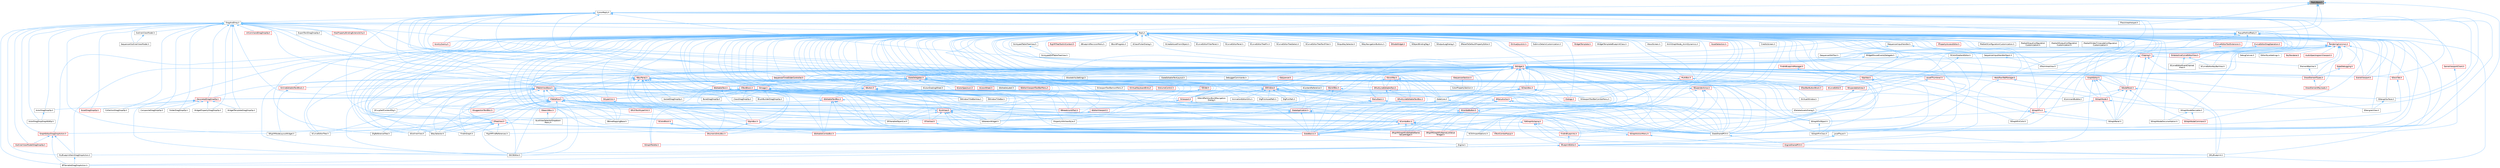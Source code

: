 digraph "ReplyBase.h"
{
 // INTERACTIVE_SVG=YES
 // LATEX_PDF_SIZE
  bgcolor="transparent";
  edge [fontname=Helvetica,fontsize=10,labelfontname=Helvetica,labelfontsize=10];
  node [fontname=Helvetica,fontsize=10,shape=box,height=0.2,width=0.4];
  Node1 [id="Node000001",label="ReplyBase.h",height=0.2,width=0.4,color="gray40", fillcolor="grey60", style="filled", fontcolor="black",tooltip=" "];
  Node1 -> Node2 [id="edge1_Node000001_Node000002",dir="back",color="steelblue1",style="solid",tooltip=" "];
  Node2 [id="Node000002",label="CursorReply.h",height=0.2,width=0.4,color="grey40", fillcolor="white", style="filled",URL="$d9/df6/CursorReply_8h.html",tooltip=" "];
  Node2 -> Node3 [id="edge2_Node000002_Node000003",dir="back",color="steelblue1",style="solid",tooltip=" "];
  Node3 [id="Node000003",label="DragAndDrop.h",height=0.2,width=0.4,color="grey40", fillcolor="white", style="filled",URL="$db/d14/DragAndDrop_8h.html",tooltip=" "];
  Node3 -> Node4 [id="edge3_Node000003_Node000004",dir="back",color="steelblue1",style="solid",tooltip=" "];
  Node4 [id="Node000004",label="ActorDragDropGraphEdOp.h",height=0.2,width=0.4,color="grey40", fillcolor="white", style="filled",URL="$d0/d9b/ActorDragDropGraphEdOp_8h.html",tooltip=" "];
  Node3 -> Node5 [id="edge4_Node000003_Node000005",dir="back",color="steelblue1",style="solid",tooltip=" "];
  Node5 [id="Node000005",label="ActorDragDropOp.h",height=0.2,width=0.4,color="grey40", fillcolor="white", style="filled",URL="$dd/d1a/ActorDragDropOp_8h.html",tooltip=" "];
  Node5 -> Node4 [id="edge5_Node000005_Node000004",dir="back",color="steelblue1",style="solid",tooltip=" "];
  Node3 -> Node6 [id="edge6_Node000003_Node000006",dir="back",color="steelblue1",style="solid",tooltip=" "];
  Node6 [id="Node000006",label="AssetDragDropOp.h",height=0.2,width=0.4,color="red", fillcolor="#FFF0F0", style="filled",URL="$df/dda/AssetDragDropOp_8h.html",tooltip=" "];
  Node3 -> Node8 [id="edge7_Node000003_Node000008",dir="back",color="steelblue1",style="solid",tooltip=" "];
  Node8 [id="Node000008",label="BPVariableDragDropAction.h",height=0.2,width=0.4,color="grey40", fillcolor="white", style="filled",URL="$dd/d23/BPVariableDragDropAction_8h.html",tooltip=" "];
  Node3 -> Node9 [id="edge8_Node000003_Node000009",dir="back",color="steelblue1",style="solid",tooltip=" "];
  Node9 [id="Node000009",label="BoneDragDropOp.h",height=0.2,width=0.4,color="grey40", fillcolor="white", style="filled",URL="$d9/dba/BoneDragDropOp_8h.html",tooltip=" "];
  Node3 -> Node10 [id="edge9_Node000003_Node000010",dir="back",color="steelblue1",style="solid",tooltip=" "];
  Node10 [id="Node000010",label="BrushBuilderDragDropOp.h",height=0.2,width=0.4,color="grey40", fillcolor="white", style="filled",URL="$d9/d56/BrushBuilderDragDropOp_8h.html",tooltip=" "];
  Node3 -> Node11 [id="edge10_Node000003_Node000011",dir="back",color="steelblue1",style="solid",tooltip=" "];
  Node11 [id="Node000011",label="ClassDragDropOp.h",height=0.2,width=0.4,color="grey40", fillcolor="white", style="filled",URL="$d5/d37/ClassDragDropOp_8h.html",tooltip=" "];
  Node3 -> Node12 [id="edge11_Node000003_Node000012",dir="back",color="steelblue1",style="solid",tooltip=" "];
  Node12 [id="Node000012",label="CollectionDragDropOp.h",height=0.2,width=0.4,color="grey40", fillcolor="white", style="filled",URL="$d6/d23/CollectionDragDropOp_8h.html",tooltip=" "];
  Node3 -> Node13 [id="edge12_Node000003_Node000013",dir="back",color="steelblue1",style="solid",tooltip=" "];
  Node13 [id="Node000013",label="CompositeDragDropOp.h",height=0.2,width=0.4,color="grey40", fillcolor="white", style="filled",URL="$dd/d84/CompositeDragDropOp_8h.html",tooltip=" "];
  Node3 -> Node14 [id="edge13_Node000003_Node000014",dir="back",color="steelblue1",style="solid",tooltip=" "];
  Node14 [id="Node000014",label="DecoratedDragDropOp.h",height=0.2,width=0.4,color="red", fillcolor="#FFF0F0", style="filled",URL="$d6/d6a/DecoratedDragDropOp_8h.html",tooltip=" "];
  Node14 -> Node5 [id="edge14_Node000014_Node000005",dir="back",color="steelblue1",style="solid",tooltip=" "];
  Node14 -> Node6 [id="edge15_Node000014_Node000006",dir="back",color="steelblue1",style="solid",tooltip=" "];
  Node14 -> Node12 [id="edge16_Node000014_Node000012",dir="back",color="steelblue1",style="solid",tooltip=" "];
  Node14 -> Node13 [id="edge17_Node000014_Node000013",dir="back",color="steelblue1",style="solid",tooltip=" "];
  Node14 -> Node15 [id="edge18_Node000014_Node000015",dir="back",color="steelblue1",style="solid",tooltip=" "];
  Node15 [id="Node000015",label="FolderDragDropOp.h",height=0.2,width=0.4,color="grey40", fillcolor="white", style="filled",URL="$d9/d22/FolderDragDropOp_8h.html",tooltip=" "];
  Node14 -> Node28 [id="edge19_Node000014_Node000028",dir="back",color="steelblue1",style="solid",tooltip=" "];
  Node28 [id="Node000028",label="WidgetPropertyDragDropOp.h",height=0.2,width=0.4,color="grey40", fillcolor="white", style="filled",URL="$dc/d6e/WidgetPropertyDragDropOp_8h.html",tooltip=" "];
  Node14 -> Node29 [id="edge20_Node000014_Node000029",dir="back",color="steelblue1",style="solid",tooltip=" "];
  Node29 [id="Node000029",label="WidgetTemplateDragDropOp.h",height=0.2,width=0.4,color="grey40", fillcolor="white", style="filled",URL="$dc/d8f/WidgetTemplateDragDropOp_8h.html",tooltip=" "];
  Node3 -> Node30 [id="edge21_Node000003_Node000030",dir="back",color="steelblue1",style="solid",tooltip=" "];
  Node30 [id="Node000030",label="ExportTextDragDropOp.h",height=0.2,width=0.4,color="grey40", fillcolor="white", style="filled",URL="$de/d5c/ExportTextDragDropOp_8h.html",tooltip=" "];
  Node3 -> Node15 [id="edge22_Node000003_Node000015",dir="back",color="steelblue1",style="solid",tooltip=" "];
  Node3 -> Node31 [id="edge23_Node000003_Node000031",dir="back",color="steelblue1",style="solid",tooltip=" "];
  Node31 [id="Node000031",label="GraphEditorDragDropAction.h",height=0.2,width=0.4,color="red", fillcolor="#FFF0F0", style="filled",URL="$d7/d19/GraphEditorDragDropAction_8h.html",tooltip=" "];
  Node31 -> Node8 [id="edge24_Node000031_Node000008",dir="back",color="steelblue1",style="solid",tooltip=" "];
  Node31 -> Node33 [id="edge25_Node000031_Node000033",dir="back",color="steelblue1",style="solid",tooltip=" "];
  Node33 [id="Node000033",label="MyBlueprintItemDragDropAction.h",height=0.2,width=0.4,color="grey40", fillcolor="white", style="filled",URL="$da/d11/MyBlueprintItemDragDropAction_8h.html",tooltip=" "];
  Node33 -> Node8 [id="edge26_Node000033_Node000008",dir="back",color="steelblue1",style="solid",tooltip=" "];
  Node31 -> Node34 [id="edge27_Node000031_Node000034",dir="back",color="steelblue1",style="solid",tooltip=" "];
  Node34 [id="Node000034",label="OutlinerViewModelDragDropOp.h",height=0.2,width=0.4,color="red", fillcolor="#FFF0F0", style="filled",URL="$d5/d01/OutlinerViewModelDragDropOp_8h.html",tooltip=" "];
  Node3 -> Node67 [id="edge28_Node000003_Node000067",dir="back",color="steelblue1",style="solid",tooltip=" "];
  Node67 [id="Node000067",label="IHasPropertyBindingExtensibility.h",height=0.2,width=0.4,color="red", fillcolor="#FFF0F0", style="filled",URL="$df/df0/IHasPropertyBindingExtensibility_8h.html",tooltip=" "];
  Node3 -> Node33 [id="edge29_Node000003_Node000033",dir="back",color="steelblue1",style="solid",tooltip=" "];
  Node3 -> Node69 [id="edge30_Node000003_Node000069",dir="back",color="steelblue1",style="solid",tooltip=" "];
  Node69 [id="Node000069",label="OutlinerViewModel.h",height=0.2,width=0.4,color="grey40", fillcolor="white", style="filled",URL="$dd/d41/OutlinerViewModel_8h.html",tooltip=" "];
  Node69 -> Node70 [id="edge31_Node000069_Node000070",dir="back",color="steelblue1",style="solid",tooltip=" "];
  Node70 [id="Node000070",label="SequencerOutlinerViewModel.h",height=0.2,width=0.4,color="grey40", fillcolor="white", style="filled",URL="$da/d12/SequencerOutlinerViewModel_8h.html",tooltip=" "];
  Node3 -> Node34 [id="edge32_Node000003_Node000034",dir="back",color="steelblue1",style="solid",tooltip=" "];
  Node3 -> Node71 [id="edge33_Node000003_Node000071",dir="back",color="steelblue1",style="solid",tooltip=" "];
  Node71 [id="Node000071",label="Reply.h",height=0.2,width=0.4,color="grey40", fillcolor="white", style="filled",URL="$dd/dc7/Reply_8h.html",tooltip=" "];
  Node71 -> Node72 [id="edge34_Node000071_Node000072",dir="back",color="steelblue1",style="solid",tooltip=" "];
  Node72 [id="Node000072",label="AboutScreen.h",height=0.2,width=0.4,color="grey40", fillcolor="white", style="filled",URL="$d0/d33/AboutScreen_8h.html",tooltip=" "];
  Node71 -> Node73 [id="edge35_Node000071_Node000073",dir="back",color="steelblue1",style="solid",tooltip=" "];
  Node73 [id="Node000073",label="AnimGraphNode_AnimDynamics.h",height=0.2,width=0.4,color="grey40", fillcolor="white", style="filled",URL="$da/dc2/AnimGraphNode__AnimDynamics_8h.html",tooltip=" "];
  Node71 -> Node74 [id="edge36_Node000071_Node000074",dir="back",color="steelblue1",style="solid",tooltip=" "];
  Node74 [id="Node000074",label="AnimationEditorUtils.h",height=0.2,width=0.4,color="grey40", fillcolor="white", style="filled",URL="$df/d23/AnimationEditorUtils_8h.html",tooltip=" "];
  Node71 -> Node75 [id="edge37_Node000071_Node000075",dir="back",color="steelblue1",style="solid",tooltip=" "];
  Node75 [id="Node000075",label="AssetSelection.h",height=0.2,width=0.4,color="red", fillcolor="#FFF0F0", style="filled",URL="$d2/d2c/AssetSelection_8h.html",tooltip=" "];
  Node71 -> Node8 [id="edge38_Node000071_Node000008",dir="back",color="steelblue1",style="solid",tooltip=" "];
  Node71 -> Node83 [id="edge39_Node000071_Node000083",dir="back",color="steelblue1",style="solid",tooltip=" "];
  Node83 [id="Node000083",label="BlueprintEditor.h",height=0.2,width=0.4,color="red", fillcolor="#FFF0F0", style="filled",URL="$df/d7d/BlueprintEditor_8h.html",tooltip=" "];
  Node83 -> Node8 [id="edge40_Node000083_Node000008",dir="back",color="steelblue1",style="solid",tooltip=" "];
  Node83 -> Node33 [id="edge41_Node000083_Node000033",dir="back",color="steelblue1",style="solid",tooltip=" "];
  Node83 -> Node89 [id="edge42_Node000083_Node000089",dir="back",color="steelblue1",style="solid",tooltip=" "];
  Node89 [id="Node000089",label="SMyBlueprint.h",height=0.2,width=0.4,color="grey40", fillcolor="white", style="filled",URL="$d3/d34/SMyBlueprint_8h.html",tooltip=" "];
  Node83 -> Node90 [id="edge43_Node000083_Node000090",dir="back",color="steelblue1",style="solid",tooltip=" "];
  Node90 [id="Node000090",label="SSCSEditor.h",height=0.2,width=0.4,color="grey40", fillcolor="white", style="filled",URL="$d0/d2e/SSCSEditor_8h.html",tooltip=" "];
  Node71 -> Node94 [id="edge44_Node000071_Node000094",dir="back",color="steelblue1",style="solid",tooltip=" "];
  Node94 [id="Node000094",label="ColorPropertySection.h",height=0.2,width=0.4,color="grey40", fillcolor="white", style="filled",URL="$d9/d2f/ColorPropertySection_8h.html",tooltip=" "];
  Node71 -> Node95 [id="edge45_Node000071_Node000095",dir="back",color="steelblue1",style="solid",tooltip=" "];
  Node95 [id="Node000095",label="CreditsScreen.h",height=0.2,width=0.4,color="grey40", fillcolor="white", style="filled",URL="$d7/db9/CreditsScreen_8h.html",tooltip=" "];
  Node71 -> Node96 [id="edge46_Node000071_Node000096",dir="back",color="steelblue1",style="solid",tooltip=" "];
  Node96 [id="Node000096",label="DebuggerCommands.h",height=0.2,width=0.4,color="grey40", fillcolor="white", style="filled",URL="$dc/da1/DebuggerCommands_8h.html",tooltip=" "];
  Node71 -> Node97 [id="edge47_Node000071_Node000097",dir="back",color="steelblue1",style="solid",tooltip=" "];
  Node97 [id="Node000097",label="Dialogs.h",height=0.2,width=0.4,color="red", fillcolor="#FFF0F0", style="filled",URL="$d2/d5c/Dialogs_8h.html",tooltip=" "];
  Node71 -> Node98 [id="edge48_Node000071_Node000098",dir="back",color="steelblue1",style="solid",tooltip=" "];
  Node98 [id="Node000098",label="DlgPickAssetPath.h",height=0.2,width=0.4,color="grey40", fillcolor="white", style="filled",URL="$db/d31/DlgPickAssetPath_8h.html",tooltip=" "];
  Node71 -> Node99 [id="edge49_Node000071_Node000099",dir="back",color="steelblue1",style="solid",tooltip=" "];
  Node99 [id="Node000099",label="DlgPickPath.h",height=0.2,width=0.4,color="grey40", fillcolor="white", style="filled",URL="$d9/d16/DlgPickPath_8h.html",tooltip=" "];
  Node71 -> Node100 [id="edge50_Node000071_Node000100",dir="back",color="steelblue1",style="solid",tooltip=" "];
  Node100 [id="Node000100",label="DlgReferenceTree.h",height=0.2,width=0.4,color="grey40", fillcolor="white", style="filled",URL="$db/dd3/DlgReferenceTree_8h.html",tooltip=" "];
  Node71 -> Node101 [id="edge51_Node000071_Node000101",dir="back",color="steelblue1",style="solid",tooltip=" "];
  Node101 [id="Node000101",label="EdGraphSchema.h",height=0.2,width=0.4,color="red", fillcolor="#FFF0F0", style="filled",URL="$d2/dce/EdGraphSchema_8h.html",tooltip=" "];
  Node101 -> Node83 [id="edge52_Node000101_Node000083",dir="back",color="steelblue1",style="solid",tooltip=" "];
  Node101 -> Node148 [id="edge53_Node000101_Node000148",dir="back",color="steelblue1",style="solid",tooltip=" "];
  Node148 [id="Node000148",label="EngineSharedPCH.h",height=0.2,width=0.4,color="red", fillcolor="#FFF0F0", style="filled",URL="$dc/dbb/EngineSharedPCH_8h.html",tooltip=" "];
  Node101 -> Node431 [id="edge54_Node000101_Node000431",dir="back",color="steelblue1",style="solid",tooltip=" "];
  Node431 [id="Node000431",label="FindInBlueprints.h",height=0.2,width=0.4,color="red", fillcolor="#FFF0F0", style="filled",URL="$d0/d27/FindInBlueprints_8h.html",tooltip=" "];
  Node431 -> Node83 [id="edge55_Node000431_Node000083",dir="back",color="steelblue1",style="solid",tooltip=" "];
  Node101 -> Node31 [id="edge56_Node000101_Node000031",dir="back",color="steelblue1",style="solid",tooltip=" "];
  Node101 -> Node440 [id="edge57_Node000101_Node000440",dir="back",color="steelblue1",style="solid",tooltip=" "];
  Node440 [id="Node000440",label="RigVMFindReferences.h",height=0.2,width=0.4,color="grey40", fillcolor="white", style="filled",URL="$df/da2/RigVMFindReferences_8h.html",tooltip=" "];
  Node71 -> Node444 [id="edge58_Node000071_Node000444",dir="back",color="steelblue1",style="solid",tooltip=" "];
  Node444 [id="Node000444",label="FindInBlueprintManager.h",height=0.2,width=0.4,color="red", fillcolor="#FFF0F0", style="filled",URL="$db/d3b/FindInBlueprintManager_8h.html",tooltip=" "];
  Node444 -> Node431 [id="edge59_Node000444_Node000431",dir="back",color="steelblue1",style="solid",tooltip=" "];
  Node71 -> Node431 [id="edge60_Node000071_Node000431",dir="back",color="steelblue1",style="solid",tooltip=" "];
  Node71 -> Node446 [id="edge61_Node000071_Node000446",dir="back",color="steelblue1",style="solid",tooltip=" "];
  Node446 [id="Node000446",label="FindInGraph.h",height=0.2,width=0.4,color="grey40", fillcolor="white", style="filled",URL="$de/d36/FindInGraph_8h.html",tooltip=" "];
  Node71 -> Node447 [id="edge62_Node000071_Node000447",dir="back",color="steelblue1",style="solid",tooltip=" "];
  Node447 [id="Node000447",label="GraphEditor.h",height=0.2,width=0.4,color="red", fillcolor="#FFF0F0", style="filled",URL="$dc/dc5/GraphEditor_8h.html",tooltip=" "];
  Node447 -> Node83 [id="edge63_Node000447_Node000083",dir="back",color="steelblue1",style="solid",tooltip=" "];
  Node447 -> Node221 [id="edge64_Node000447_Node000221",dir="back",color="steelblue1",style="solid",tooltip=" "];
  Node221 [id="Node000221",label="SGraphNode.h",height=0.2,width=0.4,color="red", fillcolor="#FFF0F0", style="filled",URL="$d2/d30/SGraphNode_8h.html",tooltip=" "];
  Node221 -> Node234 [id="edge65_Node000221_Node000234",dir="back",color="steelblue1",style="solid",tooltip=" "];
  Node234 [id="Node000234",label="SGraphNodeResizable.h",height=0.2,width=0.4,color="grey40", fillcolor="white", style="filled",URL="$da/d09/SGraphNodeResizable_8h.html",tooltip=" "];
  Node234 -> Node235 [id="edge66_Node000234_Node000235",dir="back",color="steelblue1",style="solid",tooltip=" "];
  Node235 [id="Node000235",label="SGraphNodeComment.h",height=0.2,width=0.4,color="red", fillcolor="#FFF0F0", style="filled",URL="$d7/db6/SGraphNodeComment_8h.html",tooltip=" "];
  Node234 -> Node237 [id="edge67_Node000234_Node000237",dir="back",color="steelblue1",style="solid",tooltip=" "];
  Node237 [id="Node000237",label="SGraphNodeDocumentation.h",height=0.2,width=0.4,color="grey40", fillcolor="white", style="filled",URL="$de/d42/SGraphNodeDocumentation_8h.html",tooltip=" "];
  Node221 -> Node145 [id="edge68_Node000221_Node000145",dir="back",color="steelblue1",style="solid",tooltip=" "];
  Node145 [id="Node000145",label="SGraphPanel.h",height=0.2,width=0.4,color="grey40", fillcolor="white", style="filled",URL="$d2/dcf/SGraphPanel_8h.html",tooltip=" "];
  Node221 -> Node238 [id="edge69_Node000221_Node000238",dir="back",color="steelblue1",style="solid",tooltip=" "];
  Node238 [id="Node000238",label="SGraphPin.h",height=0.2,width=0.4,color="red", fillcolor="#FFF0F0", style="filled",URL="$d1/dd1/SGraphPin_8h.html",tooltip=" "];
  Node238 -> Node145 [id="edge70_Node000238_Node000145",dir="back",color="steelblue1",style="solid",tooltip=" "];
  Node238 -> Node242 [id="edge71_Node000238_Node000242",dir="back",color="steelblue1",style="solid",tooltip=" "];
  Node242 [id="Node000242",label="SGraphPinColor.h",height=0.2,width=0.4,color="grey40", fillcolor="white", style="filled",URL="$dd/d8d/SGraphPinColor_8h.html",tooltip=" "];
  Node238 -> Node251 [id="edge72_Node000238_Node000251",dir="back",color="steelblue1",style="solid",tooltip=" "];
  Node251 [id="Node000251",label="SGraphPinObject.h",height=0.2,width=0.4,color="grey40", fillcolor="white", style="filled",URL="$da/dd6/SGraphPinObject_8h.html",tooltip=" "];
  Node251 -> Node252 [id="edge73_Node000251_Node000252",dir="back",color="steelblue1",style="solid",tooltip=" "];
  Node252 [id="Node000252",label="SGraphPinClass.h",height=0.2,width=0.4,color="grey40", fillcolor="white", style="filled",URL="$df/d8d/SGraphPinClass_8h.html",tooltip=" "];
  Node447 -> Node145 [id="edge74_Node000447_Node000145",dir="back",color="steelblue1",style="solid",tooltip=" "];
  Node447 -> Node451 [id="edge75_Node000447_Node000451",dir="back",color="steelblue1",style="solid",tooltip=" "];
  Node451 [id="Node000451",label="SNodePanel.h",height=0.2,width=0.4,color="red", fillcolor="#FFF0F0", style="filled",URL="$da/db1/SNodePanel_8h.html",tooltip=" "];
  Node451 -> Node453 [id="edge76_Node000451_Node000453",dir="back",color="steelblue1",style="solid",tooltip=" "];
  Node453 [id="Node000453",label="SCommentBubble.h",height=0.2,width=0.4,color="grey40", fillcolor="white", style="filled",URL="$d9/d84/SCommentBubble_8h.html",tooltip=" "];
  Node451 -> Node454 [id="edge77_Node000451_Node000454",dir="back",color="steelblue1",style="solid",tooltip=" "];
  Node454 [id="Node000454",label="SDesignSurface.h",height=0.2,width=0.4,color="grey40", fillcolor="white", style="filled",URL="$d0/d2a/SDesignSurface_8h.html",tooltip=" "];
  Node454 -> Node92 [id="edge78_Node000454_Node000092",dir="back",color="steelblue1",style="solid",tooltip=" "];
  Node92 [id="Node000092",label="SDesignerView.h",height=0.2,width=0.4,color="grey40", fillcolor="white", style="filled",URL="$d2/d14/SDesignerView_8h.html",tooltip=" "];
  Node451 -> Node221 [id="edge79_Node000451_Node000221",dir="back",color="steelblue1",style="solid",tooltip=" "];
  Node451 -> Node235 [id="edge80_Node000451_Node000235",dir="back",color="steelblue1",style="solid",tooltip=" "];
  Node451 -> Node145 [id="edge81_Node000451_Node000145",dir="back",color="steelblue1",style="solid",tooltip=" "];
  Node71 -> Node31 [id="edge82_Node000071_Node000031",dir="back",color="steelblue1",style="solid",tooltip=" "];
  Node71 -> Node456 [id="edge83_Node000071_Node000456",dir="back",color="steelblue1",style="solid",tooltip=" "];
  Node456 [id="Node000456",label="ICurveEditorDragOperation.h",height=0.2,width=0.4,color="red", fillcolor="#FFF0F0", style="filled",URL="$d7/d15/ICurveEditorDragOperation_8h.html",tooltip=" "];
  Node456 -> Node474 [id="edge84_Node000456_Node000474",dir="back",color="steelblue1",style="solid",tooltip=" "];
  Node474 [id="Node000474",label="SInteractiveCurveEditorView.h",height=0.2,width=0.4,color="red", fillcolor="#FFF0F0", style="filled",URL="$d2/dd9/SInteractiveCurveEditorView_8h.html",tooltip=" "];
  Node474 -> Node475 [id="edge85_Node000474_Node000475",dir="back",color="steelblue1",style="solid",tooltip=" "];
  Node475 [id="Node000475",label="SCurveEditorEventChannel\lView.h",height=0.2,width=0.4,color="grey40", fillcolor="white", style="filled",URL="$d9/df1/SCurveEditorEventChannelView_8h.html",tooltip=" "];
  Node474 -> Node476 [id="edge86_Node000474_Node000476",dir="back",color="steelblue1",style="solid",tooltip=" "];
  Node476 [id="Node000476",label="SCurveEditorKeyBarView.h",height=0.2,width=0.4,color="grey40", fillcolor="white", style="filled",URL="$d8/d9c/SCurveEditorKeyBarView_8h.html",tooltip=" "];
  Node71 -> Node480 [id="edge87_Node000071_Node000480",dir="back",color="steelblue1",style="solid",tooltip=" "];
  Node480 [id="Node000480",label="ICurveEditorToolExtension.h",height=0.2,width=0.4,color="red", fillcolor="#FFF0F0", style="filled",URL="$dd/d68/ICurveEditorToolExtension_8h.html",tooltip=" "];
  Node480 -> Node474 [id="edge88_Node000480_Node000474",dir="back",color="steelblue1",style="solid",tooltip=" "];
  Node71 -> Node482 [id="edge89_Node000071_Node000482",dir="back",color="steelblue1",style="solid",tooltip=" "];
  Node482 [id="Node000482",label="IPropertyAccessEditor.h",height=0.2,width=0.4,color="red", fillcolor="#FFF0F0", style="filled",URL="$de/d40/IPropertyAccessEditor_8h.html",tooltip=" "];
  Node71 -> Node543 [id="edge90_Node000071_Node000543",dir="back",color="steelblue1",style="solid",tooltip=" "];
  Node543 [id="Node000543",label="ISequencer.h",height=0.2,width=0.4,color="red", fillcolor="#FFF0F0", style="filled",URL="$d7/d1d/ISequencer_8h.html",tooltip=" "];
  Node71 -> Node603 [id="edge91_Node000071_Node000603",dir="back",color="steelblue1",style="solid",tooltip=" "];
  Node603 [id="Node000603",label="ISequencerInputHandler.h",height=0.2,width=0.4,color="grey40", fillcolor="white", style="filled",URL="$d7/d1a/ISequencerInputHandler_8h.html",tooltip=" "];
  Node603 -> Node604 [id="edge92_Node000603_Node000604",dir="back",color="steelblue1",style="solid",tooltip=" "];
  Node604 [id="Node000604",label="ISequencerEditTool.h",height=0.2,width=0.4,color="grey40", fillcolor="white", style="filled",URL="$db/de8/ISequencerEditTool_8h.html",tooltip=" "];
  Node603 -> Node605 [id="edge93_Node000603_Node000605",dir="back",color="steelblue1",style="solid",tooltip=" "];
  Node605 [id="Node000605",label="SequencerInputHandlerStack.h",height=0.2,width=0.4,color="grey40", fillcolor="white", style="filled",URL="$d8/df6/SequencerInputHandlerStack_8h.html",tooltip=" "];
  Node605 -> Node606 [id="edge94_Node000605_Node000606",dir="back",color="steelblue1",style="solid",tooltip=" "];
  Node606 [id="Node000606",label="STrackAreaView.h",height=0.2,width=0.4,color="grey40", fillcolor="white", style="filled",URL="$de/d32/STrackAreaView_8h.html",tooltip=" "];
  Node71 -> Node607 [id="edge95_Node000071_Node000607",dir="back",color="steelblue1",style="solid",tooltip=" "];
  Node607 [id="Node000607",label="ISequencerSection.h",height=0.2,width=0.4,color="red", fillcolor="#FFF0F0", style="filled",URL="$d7/d4b/ISequencerSection_8h.html",tooltip=" "];
  Node607 -> Node94 [id="edge96_Node000607_Node000094",dir="back",color="steelblue1",style="solid",tooltip=" "];
  Node71 -> Node610 [id="edge97_Node000071_Node000610",dir="back",color="steelblue1",style="solid",tooltip=" "];
  Node610 [id="Node000610",label="LocalPlayer.h",height=0.2,width=0.4,color="grey40", fillcolor="white", style="filled",URL="$d9/d4a/LocalPlayer_8h.html",tooltip=" "];
  Node610 -> Node611 [id="edge98_Node000610_Node000611",dir="back",color="steelblue1",style="solid",tooltip=" "];
  Node611 [id="Node000611",label="Engine.h",height=0.2,width=0.4,color="grey40", fillcolor="white", style="filled",URL="$d1/d34/Public_2Engine_8h.html",tooltip=" "];
  Node610 -> Node148 [id="edge99_Node000610_Node000148",dir="back",color="steelblue1",style="solid",tooltip=" "];
  Node71 -> Node612 [id="edge100_Node000071_Node000612",dir="back",color="steelblue1",style="solid",tooltip=" "];
  Node612 [id="Node000612",label="MediaIOConfigurationCustomization.h",height=0.2,width=0.4,color="grey40", fillcolor="white", style="filled",URL="$d8/d5e/MediaIOConfigurationCustomization_8h.html",tooltip=" "];
  Node71 -> Node613 [id="edge101_Node000071_Node000613",dir="back",color="steelblue1",style="solid",tooltip=" "];
  Node613 [id="Node000613",label="MediaIOInputConfiguration\lCustomization.h",height=0.2,width=0.4,color="grey40", fillcolor="white", style="filled",URL="$db/da1/MediaIOInputConfigurationCustomization_8h.html",tooltip=" "];
  Node71 -> Node614 [id="edge102_Node000071_Node000614",dir="back",color="steelblue1",style="solid",tooltip=" "];
  Node614 [id="Node000614",label="MediaIOOutputConfiguration\lCustomization.h",height=0.2,width=0.4,color="grey40", fillcolor="white", style="filled",URL="$d2/d1f/MediaIOOutputConfigurationCustomization_8h.html",tooltip=" "];
  Node71 -> Node615 [id="edge103_Node000071_Node000615",dir="back",color="steelblue1",style="solid",tooltip=" "];
  Node615 [id="Node000615",label="MediaIOVideoTimecodeConfiguration\lCustomization.h",height=0.2,width=0.4,color="grey40", fillcolor="white", style="filled",URL="$d8/d72/MediaIOVideoTimecodeConfigurationCustomization_8h.html",tooltip=" "];
  Node71 -> Node616 [id="edge104_Node000071_Node000616",dir="back",color="steelblue1",style="solid",tooltip=" "];
  Node616 [id="Node000616",label="MultiBox.h",height=0.2,width=0.4,color="red", fillcolor="#FFF0F0", style="filled",URL="$d5/d73/MultiBox_8h.html",tooltip=" "];
  Node616 -> Node628 [id="edge105_Node000616_Node000628",dir="back",color="steelblue1",style="solid",tooltip=" "];
  Node628 [id="Node000628",label="SToolBarButtonBlock.h",height=0.2,width=0.4,color="red", fillcolor="#FFF0F0", style="filled",URL="$d9/d9a/SToolBarButtonBlock_8h.html",tooltip=" "];
  Node616 -> Node632 [id="edge106_Node000616_Node000632",dir="back",color="steelblue1",style="solid",tooltip=" "];
  Node632 [id="Node000632",label="SlateBasics.h",height=0.2,width=0.4,color="red", fillcolor="#FFF0F0", style="filled",URL="$da/d2f/SlateBasics_8h.html",tooltip=" "];
  Node632 -> Node611 [id="edge107_Node000632_Node000611",dir="back",color="steelblue1",style="solid",tooltip=" "];
  Node71 -> Node33 [id="edge108_Node000071_Node000033",dir="back",color="steelblue1",style="solid",tooltip=" "];
  Node71 -> Node636 [id="edge109_Node000071_Node000636",dir="back",color="steelblue1",style="solid",tooltip=" "];
  Node636 [id="Node000636",label="PropertyInfoViewStyle.h",height=0.2,width=0.4,color="grey40", fillcolor="white", style="filled",URL="$d0/da8/PropertyInfoViewStyle_8h.html",tooltip=" "];
  Node71 -> Node637 [id="edge110_Node000071_Node000637",dir="back",color="steelblue1",style="solid",tooltip=" "];
  Node637 [id="Node000637",label="RenderingCommon.h",height=0.2,width=0.4,color="red", fillcolor="#FFF0F0", style="filled",URL="$d8/d62/RenderingCommon_8h.html",tooltip=" "];
  Node637 -> Node638 [id="edge111_Node000637_Node000638",dir="back",color="steelblue1",style="solid",tooltip=" "];
  Node638 [id="Node000638",label="AssetThumbnail.h",height=0.2,width=0.4,color="red", fillcolor="#FFF0F0", style="filled",URL="$d7/d61/AssetThumbnail_8h.html",tooltip=" "];
  Node638 -> Node645 [id="edge112_Node000638_Node000645",dir="back",color="steelblue1",style="solid",tooltip=" "];
  Node645 [id="Node000645",label="SDeleteAssetsDialog.h",height=0.2,width=0.4,color="grey40", fillcolor="white", style="filled",URL="$d7/d0d/SDeleteAssetsDialog_8h.html",tooltip=" "];
  Node637 -> Node646 [id="edge113_Node000637_Node000646",dir="back",color="steelblue1",style="solid",tooltip=" "];
  Node646 [id="Node000646",label="AudioSpectrogramViewport.h",height=0.2,width=0.4,color="red", fillcolor="#FFF0F0", style="filled",URL="$d9/d19/AudioSpectrogramViewport_8h.html",tooltip=" "];
  Node637 -> Node649 [id="edge114_Node000637_Node000649",dir="back",color="steelblue1",style="solid",tooltip=" "];
  Node649 [id="Node000649",label="Clipping.h",height=0.2,width=0.4,color="red", fillcolor="#FFF0F0", style="filled",URL="$d1/d5a/Clipping_8h.html",tooltip=" "];
  Node649 -> Node1184 [id="edge115_Node000649_Node001184",dir="back",color="steelblue1",style="solid",tooltip=" "];
  Node1184 [id="Node001184",label="DrawElementTypes.h",height=0.2,width=0.4,color="red", fillcolor="#FFF0F0", style="filled",URL="$df/d5c/DrawElementTypes_8h.html",tooltip=" "];
  Node1184 -> Node1185 [id="edge116_Node001184_Node001185",dir="back",color="steelblue1",style="solid",tooltip=" "];
  Node1185 [id="Node001185",label="DrawElementPayloads.h",height=0.2,width=0.4,color="red", fillcolor="#FFF0F0", style="filled",URL="$d9/d97/DrawElementPayloads_8h.html",tooltip=" "];
  Node649 -> Node1244 [id="edge117_Node000649_Node001244",dir="back",color="steelblue1",style="solid",tooltip=" "];
  Node1244 [id="Node001244",label="ElementBatcher.h",height=0.2,width=0.4,color="grey40", fillcolor="white", style="filled",URL="$db/d00/ElementBatcher_8h.html",tooltip=" "];
  Node1244 -> Node1184 [id="edge118_Node001244_Node001184",dir="back",color="steelblue1",style="solid",tooltip=" "];
  Node649 -> Node145 [id="edge119_Node000649_Node000145",dir="back",color="steelblue1",style="solid",tooltip=" "];
  Node649 -> Node90 [id="edge120_Node000649_Node000090",dir="back",color="steelblue1",style="solid",tooltip=" "];
  Node649 -> Node606 [id="edge121_Node000649_Node000606",dir="back",color="steelblue1",style="solid",tooltip=" "];
  Node649 -> Node1193 [id="edge122_Node000649_Node001193",dir="back",color="steelblue1",style="solid",tooltip=" "];
  Node1193 [id="Node001193",label="SWidget.h",height=0.2,width=0.4,color="red", fillcolor="#FFF0F0", style="filled",URL="$dc/df5/SWidget_8h.html",tooltip=" "];
  Node1193 -> Node638 [id="edge123_Node001193_Node000638",dir="back",color="steelblue1",style="solid",tooltip=" "];
  Node1193 -> Node83 [id="edge124_Node001193_Node000083",dir="back",color="steelblue1",style="solid",tooltip=" "];
  Node1193 -> Node10 [id="edge125_Node001193_Node000010",dir="back",color="steelblue1",style="solid",tooltip=" "];
  Node1193 -> Node96 [id="edge126_Node001193_Node000096",dir="back",color="steelblue1",style="solid",tooltip=" "];
  Node1193 -> Node97 [id="edge127_Node001193_Node000097",dir="back",color="steelblue1",style="solid",tooltip=" "];
  Node1193 -> Node431 [id="edge128_Node001193_Node000431",dir="back",color="steelblue1",style="solid",tooltip=" "];
  Node1193 -> Node446 [id="edge129_Node001193_Node000446",dir="back",color="steelblue1",style="solid",tooltip=" "];
  Node1193 -> Node447 [id="edge130_Node001193_Node000447",dir="back",color="steelblue1",style="solid",tooltip=" "];
  Node1193 -> Node543 [id="edge131_Node001193_Node000543",dir="back",color="steelblue1",style="solid",tooltip=" "];
  Node1193 -> Node607 [id="edge132_Node001193_Node000607",dir="back",color="steelblue1",style="solid",tooltip=" "];
  Node1193 -> Node903 [id="edge133_Node001193_Node000903",dir="back",color="steelblue1",style="solid",tooltip=" "];
  Node903 [id="Node000903",label="MenuStack.h",height=0.2,width=0.4,color="red", fillcolor="#FFF0F0", style="filled",URL="$d8/d80/MenuStack_8h.html",tooltip=" "];
  Node903 -> Node904 [id="edge134_Node000903_Node000904",dir="back",color="steelblue1",style="solid",tooltip=" "];
  Node904 [id="Node000904",label="SlateApplication.h",height=0.2,width=0.4,color="red", fillcolor="#FFF0F0", style="filled",URL="$db/d28/SlateApplication_8h.html",tooltip=" "];
  Node904 -> Node636 [id="edge135_Node000904_Node000636",dir="back",color="steelblue1",style="solid",tooltip=" "];
  Node904 -> Node657 [id="edge136_Node000904_Node000657",dir="back",color="steelblue1",style="solid",tooltip=" "];
  Node657 [id="Node000657",label="SComboBox.h",height=0.2,width=0.4,color="red", fillcolor="#FFF0F0", style="filled",URL="$d2/dd5/SComboBox_8h.html",tooltip=" "];
  Node657 -> Node666 [id="edge137_Node000657_Node000666",dir="back",color="steelblue1",style="solid",tooltip=" "];
  Node666 [id="Node000666",label="SCSVImportOptions.h",height=0.2,width=0.4,color="grey40", fillcolor="white", style="filled",URL="$d7/dfe/SCSVImportOptions_8h.html",tooltip=" "];
  Node657 -> Node667 [id="edge138_Node000657_Node000667",dir="back",color="steelblue1",style="solid",tooltip=" "];
  Node667 [id="Node000667",label="SEditableComboBox.h",height=0.2,width=0.4,color="red", fillcolor="#FFF0F0", style="filled",URL="$d0/d8c/SEditableComboBox_8h.html",tooltip=" "];
  Node657 -> Node670 [id="edge139_Node000657_Node000670",dir="back",color="steelblue1",style="solid",tooltip=" "];
  Node670 [id="Node000670",label="SRigVMGraphPinEditableName\lValueWidget.h",height=0.2,width=0.4,color="red", fillcolor="#FFF0F0", style="filled",URL="$da/d0c/SRigVMGraphPinEditableNameValueWidget_8h.html",tooltip=" "];
  Node657 -> Node288 [id="edge140_Node000657_Node000288",dir="back",color="steelblue1",style="solid",tooltip=" "];
  Node288 [id="Node000288",label="SRigVMGraphPinNameListValue\lWidget.h",height=0.2,width=0.4,color="red", fillcolor="#FFF0F0", style="filled",URL="$dc/dac/SRigVMGraphPinNameListValueWidget_8h.html",tooltip=" "];
  Node657 -> Node675 [id="edge141_Node000657_Node000675",dir="back",color="steelblue1",style="solid",tooltip=" "];
  Node675 [id="Node000675",label="STextComboPopup.h",height=0.2,width=0.4,color="red", fillcolor="#FFF0F0", style="filled",URL="$d1/d76/STextComboPopup_8h.html",tooltip=" "];
  Node657 -> Node632 [id="edge142_Node000657_Node000632",dir="back",color="steelblue1",style="solid",tooltip=" "];
  Node657 -> Node633 [id="edge143_Node000657_Node000633",dir="back",color="steelblue1",style="solid",tooltip=" "];
  Node633 [id="Node000633",label="SlateSharedPCH.h",height=0.2,width=0.4,color="grey40", fillcolor="white", style="filled",URL="$d1/dfc/SlateSharedPCH_8h.html",tooltip=" "];
  Node633 -> Node148 [id="edge144_Node000633_Node000148",dir="back",color="steelblue1",style="solid",tooltip=" "];
  Node904 -> Node787 [id="edge145_Node000904_Node000787",dir="back",color="steelblue1",style="solid",tooltip=" "];
  Node787 [id="Node000787",label="SSpinBox.h",height=0.2,width=0.4,color="red", fillcolor="#FFF0F0", style="filled",URL="$d5/da5/SSpinBox_8h.html",tooltip=" "];
  Node787 -> Node776 [id="edge146_Node000787_Node000776",dir="back",color="steelblue1",style="solid",tooltip=" "];
  Node776 [id="Node000776",label="SNumericEntryBox.h",height=0.2,width=0.4,color="red", fillcolor="#FFF0F0", style="filled",URL="$d8/d1a/SNumericEntryBox_8h.html",tooltip=" "];
  Node787 -> Node632 [id="edge147_Node000787_Node000632",dir="back",color="steelblue1",style="solid",tooltip=" "];
  Node904 -> Node632 [id="edge148_Node000904_Node000632",dir="back",color="steelblue1",style="solid",tooltip=" "];
  Node904 -> Node633 [id="edge149_Node000904_Node000633",dir="back",color="steelblue1",style="solid",tooltip=" "];
  Node903 -> Node632 [id="edge150_Node000903_Node000632",dir="back",color="steelblue1",style="solid",tooltip=" "];
  Node903 -> Node633 [id="edge151_Node000903_Node000633",dir="back",color="steelblue1",style="solid",tooltip=" "];
  Node1193 -> Node616 [id="edge152_Node001193_Node000616",dir="back",color="steelblue1",style="solid",tooltip=" "];
  Node1193 -> Node690 [id="edge153_Node001193_Node000690",dir="back",color="steelblue1",style="solid",tooltip=" "];
  Node690 [id="Node000690",label="SBoneMappingBase.h",height=0.2,width=0.4,color="grey40", fillcolor="white", style="filled",URL="$d7/d49/SBoneMappingBase_8h.html",tooltip=" "];
  Node1193 -> Node760 [id="edge154_Node001193_Node000760",dir="back",color="steelblue1",style="solid",tooltip=" "];
  Node760 [id="Node000760",label="SBoxPanel.h",height=0.2,width=0.4,color="red", fillcolor="#FFF0F0", style="filled",URL="$d8/de6/SBoxPanel_8h.html",tooltip=" "];
  Node760 -> Node9 [id="edge155_Node000760_Node000009",dir="back",color="steelblue1",style="solid",tooltip=" "];
  Node760 -> Node11 [id="edge156_Node000760_Node000011",dir="back",color="steelblue1",style="solid",tooltip=" "];
  Node760 -> Node14 [id="edge157_Node000760_Node000014",dir="back",color="steelblue1",style="solid",tooltip=" "];
  Node760 -> Node768 [id="edge158_Node000760_Node000768",dir="back",color="steelblue1",style="solid",tooltip=" "];
  Node768 [id="Node000768",label="SBreadcrumbTrail.h",height=0.2,width=0.4,color="red", fillcolor="#FFF0F0", style="filled",URL="$d4/de2/SBreadcrumbTrail_8h.html",tooltip=" "];
  Node760 -> Node769 [id="edge159_Node000760_Node000769",dir="back",color="steelblue1",style="solid",tooltip=" "];
  Node769 [id="Node000769",label="SComboButton.h",height=0.2,width=0.4,color="red", fillcolor="#FFF0F0", style="filled",URL="$dc/d43/SComboButton_8h.html",tooltip=" "];
  Node769 -> Node690 [id="edge160_Node000769_Node000690",dir="back",color="steelblue1",style="solid",tooltip=" "];
  Node769 -> Node657 [id="edge161_Node000769_Node000657",dir="back",color="steelblue1",style="solid",tooltip=" "];
  Node769 -> Node670 [id="edge162_Node000769_Node000670",dir="back",color="steelblue1",style="solid",tooltip=" "];
  Node769 -> Node288 [id="edge163_Node000769_Node000288",dir="back",color="steelblue1",style="solid",tooltip=" "];
  Node769 -> Node632 [id="edge164_Node000769_Node000632",dir="back",color="steelblue1",style="solid",tooltip=" "];
  Node769 -> Node633 [id="edge165_Node000769_Node000633",dir="back",color="steelblue1",style="solid",tooltip=" "];
  Node760 -> Node667 [id="edge166_Node000760_Node000667",dir="back",color="steelblue1",style="solid",tooltip=" "];
  Node760 -> Node776 [id="edge167_Node000760_Node000776",dir="back",color="steelblue1",style="solid",tooltip=" "];
  Node760 -> Node90 [id="edge168_Node000760_Node000090",dir="back",color="steelblue1",style="solid",tooltip=" "];
  Node760 -> Node784 [id="edge169_Node000760_Node000784",dir="back",color="steelblue1",style="solid",tooltip=" "];
  Node784 [id="Node000784",label="SScrollBox.h",height=0.2,width=0.4,color="red", fillcolor="#FFF0F0", style="filled",URL="$d3/da2/SScrollBox_8h.html",tooltip=" "];
  Node784 -> Node768 [id="edge170_Node000784_Node000768",dir="back",color="steelblue1",style="solid",tooltip=" "];
  Node784 -> Node632 [id="edge171_Node000784_Node000632",dir="back",color="steelblue1",style="solid",tooltip=" "];
  Node784 -> Node633 [id="edge172_Node000784_Node000633",dir="back",color="steelblue1",style="solid",tooltip=" "];
  Node760 -> Node731 [id="edge173_Node000760_Node000731",dir="back",color="steelblue1",style="solid",tooltip=" "];
  Node731 [id="Node000731",label="SSkeletonWidget.h",height=0.2,width=0.4,color="grey40", fillcolor="white", style="filled",URL="$dd/da7/SSkeletonWidget_8h.html",tooltip=" "];
  Node760 -> Node787 [id="edge174_Node000760_Node000787",dir="back",color="steelblue1",style="solid",tooltip=" "];
  Node760 -> Node688 [id="edge175_Node000760_Node000688",dir="back",color="steelblue1",style="solid",tooltip=" "];
  Node688 [id="Node000688",label="STableRow.h",height=0.2,width=0.4,color="red", fillcolor="#FFF0F0", style="filled",URL="$d8/d43/STableRow_8h.html",tooltip=" "];
  Node688 -> Node100 [id="edge176_Node000688_Node000100",dir="back",color="steelblue1",style="solid",tooltip=" "];
  Node688 -> Node431 [id="edge177_Node000688_Node000431",dir="back",color="steelblue1",style="solid",tooltip=" "];
  Node688 -> Node446 [id="edge178_Node000688_Node000446",dir="back",color="steelblue1",style="solid",tooltip=" "];
  Node688 -> Node636 [id="edge179_Node000688_Node000636",dir="back",color="steelblue1",style="solid",tooltip=" "];
  Node688 -> Node690 [id="edge180_Node000688_Node000690",dir="back",color="steelblue1",style="solid",tooltip=" "];
  Node688 -> Node657 [id="edge181_Node000688_Node000657",dir="back",color="steelblue1",style="solid",tooltip=" "];
  Node688 -> Node645 [id="edge182_Node000688_Node000645",dir="back",color="steelblue1",style="solid",tooltip=" "];
  Node688 -> Node722 [id="edge183_Node000688_Node000722",dir="back",color="steelblue1",style="solid",tooltip=" "];
  Node722 [id="Node000722",label="SFilterableObjectList.h",height=0.2,width=0.4,color="grey40", fillcolor="white", style="filled",URL="$dc/de4/SFilterableObjectList_8h.html",tooltip=" "];
  Node688 -> Node178 [id="edge184_Node000688_Node000178",dir="back",color="steelblue1",style="solid",tooltip=" "];
  Node178 [id="Node000178",label="SFixupSelfContextDlg.h",height=0.2,width=0.4,color="grey40", fillcolor="white", style="filled",URL="$d5/da4/SFixupSelfContextDlg_8h.html",tooltip=" "];
  Node688 -> Node723 [id="edge185_Node000688_Node000723",dir="back",color="steelblue1",style="solid",tooltip=" "];
  Node723 [id="Node000723",label="SGraphActionMenu.h",height=0.2,width=0.4,color="red", fillcolor="#FFF0F0", style="filled",URL="$d0/d9a/SGraphActionMenu_8h.html",tooltip=" "];
  Node723 -> Node724 [id="edge186_Node000723_Node000724",dir="back",color="steelblue1",style="solid",tooltip=" "];
  Node724 [id="Node000724",label="SGraphPalette.h",height=0.2,width=0.4,color="red", fillcolor="#FFF0F0", style="filled",URL="$d5/dd1/SGraphPalette_8h.html",tooltip=" "];
  Node723 -> Node89 [id="edge187_Node000723_Node000089",dir="back",color="steelblue1",style="solid",tooltip=" "];
  Node688 -> Node726 [id="edge188_Node000688_Node000726",dir="back",color="steelblue1",style="solid",tooltip=" "];
  Node726 [id="Node000726",label="SKeySelector.h",height=0.2,width=0.4,color="grey40", fillcolor="white", style="filled",URL="$de/d62/SKeySelector_8h.html",tooltip=" "];
  Node688 -> Node729 [id="edge189_Node000688_Node000729",dir="back",color="steelblue1",style="solid",tooltip=" "];
  Node729 [id="Node000729",label="SListView.h",height=0.2,width=0.4,color="red", fillcolor="#FFF0F0", style="filled",URL="$db/db5/SListView_8h.html",tooltip=" "];
  Node729 -> Node657 [id="edge190_Node000729_Node000657",dir="back",color="steelblue1",style="solid",tooltip=" "];
  Node729 -> Node722 [id="edge191_Node000729_Node000722",dir="back",color="steelblue1",style="solid",tooltip=" "];
  Node729 -> Node670 [id="edge192_Node000729_Node000670",dir="back",color="steelblue1",style="solid",tooltip=" "];
  Node729 -> Node288 [id="edge193_Node000729_Node000288",dir="back",color="steelblue1",style="solid",tooltip=" "];
  Node729 -> Node731 [id="edge194_Node000729_Node000731",dir="back",color="steelblue1",style="solid",tooltip=" "];
  Node729 -> Node732 [id="edge195_Node000729_Node000732",dir="back",color="steelblue1",style="solid",tooltip=" "];
  Node732 [id="Node000732",label="STileView.h",height=0.2,width=0.4,color="red", fillcolor="#FFF0F0", style="filled",URL="$da/dd5/STileView_8h.html",tooltip=" "];
  Node732 -> Node632 [id="edge196_Node000732_Node000632",dir="back",color="steelblue1",style="solid",tooltip=" "];
  Node729 -> Node734 [id="edge197_Node000729_Node000734",dir="back",color="steelblue1",style="solid",tooltip=" "];
  Node734 [id="Node000734",label="STreeView.h",height=0.2,width=0.4,color="red", fillcolor="#FFF0F0", style="filled",URL="$de/dea/STreeView_8h.html",tooltip=" "];
  Node734 -> Node100 [id="edge198_Node000734_Node000100",dir="back",color="steelblue1",style="solid",tooltip=" "];
  Node734 -> Node431 [id="edge199_Node000734_Node000431",dir="back",color="steelblue1",style="solid",tooltip=" "];
  Node734 -> Node446 [id="edge200_Node000734_Node000446",dir="back",color="steelblue1",style="solid",tooltip=" "];
  Node734 -> Node440 [id="edge201_Node000734_Node000440",dir="back",color="steelblue1",style="solid",tooltip=" "];
  Node734 -> Node692 [id="edge202_Node000734_Node000692",dir="back",color="steelblue1",style="solid",tooltip=" "];
  Node692 [id="Node000692",label="SCurveEditorTree.h",height=0.2,width=0.4,color="grey40", fillcolor="white", style="filled",URL="$da/da4/SCurveEditorTree_8h.html",tooltip=" "];
  Node734 -> Node723 [id="edge203_Node000734_Node000723",dir="back",color="steelblue1",style="solid",tooltip=" "];
  Node734 -> Node726 [id="edge204_Node000734_Node000726",dir="back",color="steelblue1",style="solid",tooltip=" "];
  Node734 -> Node712 [id="edge205_Node000734_Node000712",dir="back",color="steelblue1",style="solid",tooltip=" "];
  Node712 [id="Node000712",label="SOutlinerView.h",height=0.2,width=0.4,color="grey40", fillcolor="white", style="filled",URL="$d5/de1/SOutlinerView_8h.html",tooltip=" "];
  Node734 -> Node375 [id="edge206_Node000734_Node000375",dir="back",color="steelblue1",style="solid",tooltip=" "];
  Node375 [id="Node000375",label="SRigVMNodeLayoutWidget.h",height=0.2,width=0.4,color="grey40", fillcolor="white", style="filled",URL="$dc/da9/SRigVMNodeLayoutWidget_8h.html",tooltip=" "];
  Node734 -> Node90 [id="edge207_Node000734_Node000090",dir="back",color="steelblue1",style="solid",tooltip=" "];
  Node734 -> Node632 [id="edge208_Node000734_Node000632",dir="back",color="steelblue1",style="solid",tooltip=" "];
  Node734 -> Node633 [id="edge209_Node000734_Node000633",dir="back",color="steelblue1",style="solid",tooltip=" "];
  Node729 -> Node632 [id="edge210_Node000729_Node000632",dir="back",color="steelblue1",style="solid",tooltip=" "];
  Node729 -> Node633 [id="edge211_Node000729_Node000633",dir="back",color="steelblue1",style="solid",tooltip=" "];
  Node688 -> Node753 [id="edge212_Node000688_Node000753",dir="back",color="steelblue1",style="solid",tooltip=" "];
  Node753 [id="Node000753",label="SListViewSelectorDropdown\lMenu.h",height=0.2,width=0.4,color="grey40", fillcolor="white", style="filled",URL="$d4/dc9/SListViewSelectorDropdownMenu_8h.html",tooltip=" "];
  Node688 -> Node712 [id="edge213_Node000688_Node000712",dir="back",color="steelblue1",style="solid",tooltip=" "];
  Node688 -> Node90 [id="edge214_Node000688_Node000090",dir="back",color="steelblue1",style="solid",tooltip=" "];
  Node688 -> Node731 [id="edge215_Node000688_Node000731",dir="back",color="steelblue1",style="solid",tooltip=" "];
  Node688 -> Node756 [id="edge216_Node000688_Node000756",dir="back",color="steelblue1",style="solid",tooltip=" "];
  Node756 [id="Node000756",label="SSuggestionTextBox.h",height=0.2,width=0.4,color="red", fillcolor="#FFF0F0", style="filled",URL="$d1/df9/SSuggestionTextBox_8h.html",tooltip=" "];
  Node688 -> Node734 [id="edge217_Node000688_Node000734",dir="back",color="steelblue1",style="solid",tooltip=" "];
  Node688 -> Node632 [id="edge218_Node000688_Node000632",dir="back",color="steelblue1",style="solid",tooltip=" "];
  Node688 -> Node633 [id="edge219_Node000688_Node000633",dir="back",color="steelblue1",style="solid",tooltip=" "];
  Node760 -> Node789 [id="edge220_Node000760_Node000789",dir="back",color="steelblue1",style="solid",tooltip=" "];
  Node789 [id="Node000789",label="STableViewBase.h",height=0.2,width=0.4,color="red", fillcolor="#FFF0F0", style="filled",URL="$da/d88/STableViewBase_8h.html",tooltip=" "];
  Node789 -> Node100 [id="edge221_Node000789_Node000100",dir="back",color="steelblue1",style="solid",tooltip=" "];
  Node789 -> Node431 [id="edge222_Node000789_Node000431",dir="back",color="steelblue1",style="solid",tooltip=" "];
  Node789 -> Node446 [id="edge223_Node000789_Node000446",dir="back",color="steelblue1",style="solid",tooltip=" "];
  Node789 -> Node690 [id="edge224_Node000789_Node000690",dir="back",color="steelblue1",style="solid",tooltip=" "];
  Node789 -> Node657 [id="edge225_Node000789_Node000657",dir="back",color="steelblue1",style="solid",tooltip=" "];
  Node789 -> Node692 [id="edge226_Node000789_Node000692",dir="back",color="steelblue1",style="solid",tooltip=" "];
  Node789 -> Node645 [id="edge227_Node000789_Node000645",dir="back",color="steelblue1",style="solid",tooltip=" "];
  Node789 -> Node722 [id="edge228_Node000789_Node000722",dir="back",color="steelblue1",style="solid",tooltip=" "];
  Node789 -> Node178 [id="edge229_Node000789_Node000178",dir="back",color="steelblue1",style="solid",tooltip=" "];
  Node789 -> Node723 [id="edge230_Node000789_Node000723",dir="back",color="steelblue1",style="solid",tooltip=" "];
  Node789 -> Node726 [id="edge231_Node000789_Node000726",dir="back",color="steelblue1",style="solid",tooltip=" "];
  Node789 -> Node729 [id="edge232_Node000789_Node000729",dir="back",color="steelblue1",style="solid",tooltip=" "];
  Node789 -> Node712 [id="edge233_Node000789_Node000712",dir="back",color="steelblue1",style="solid",tooltip=" "];
  Node789 -> Node90 [id="edge234_Node000789_Node000090",dir="back",color="steelblue1",style="solid",tooltip=" "];
  Node789 -> Node731 [id="edge235_Node000789_Node000731",dir="back",color="steelblue1",style="solid",tooltip=" "];
  Node789 -> Node756 [id="edge236_Node000789_Node000756",dir="back",color="steelblue1",style="solid",tooltip=" "];
  Node789 -> Node688 [id="edge237_Node000789_Node000688",dir="back",color="steelblue1",style="solid",tooltip=" "];
  Node789 -> Node732 [id="edge238_Node000789_Node000732",dir="back",color="steelblue1",style="solid",tooltip=" "];
  Node789 -> Node734 [id="edge239_Node000789_Node000734",dir="back",color="steelblue1",style="solid",tooltip=" "];
  Node789 -> Node632 [id="edge240_Node000789_Node000632",dir="back",color="steelblue1",style="solid",tooltip=" "];
  Node789 -> Node633 [id="edge241_Node000789_Node000633",dir="back",color="steelblue1",style="solid",tooltip=" "];
  Node760 -> Node791 [id="edge242_Node000760_Node000791",dir="back",color="steelblue1",style="solid",tooltip=" "];
  Node791 [id="Node000791",label="SWindow.h",height=0.2,width=0.4,color="red", fillcolor="#FFF0F0", style="filled",URL="$d2/d6d/SWindow_8h.html",tooltip=" "];
  Node791 -> Node74 [id="edge243_Node000791_Node000074",dir="back",color="steelblue1",style="solid",tooltip=" "];
  Node791 -> Node83 [id="edge244_Node000791_Node000083",dir="back",color="steelblue1",style="solid",tooltip=" "];
  Node791 -> Node97 [id="edge245_Node000791_Node000097",dir="back",color="steelblue1",style="solid",tooltip=" "];
  Node791 -> Node98 [id="edge246_Node000791_Node000098",dir="back",color="steelblue1",style="solid",tooltip=" "];
  Node791 -> Node99 [id="edge247_Node000791_Node000099",dir="back",color="steelblue1",style="solid",tooltip=" "];
  Node791 -> Node903 [id="edge248_Node000791_Node000903",dir="back",color="steelblue1",style="solid",tooltip=" "];
  Node791 -> Node731 [id="edge249_Node000791_Node000731",dir="back",color="steelblue1",style="solid",tooltip=" "];
  Node791 -> Node959 [id="edge250_Node000791_Node000959",dir="back",color="steelblue1",style="solid",tooltip=" "];
  Node959 [id="Node000959",label="SViewport.h",height=0.2,width=0.4,color="red", fillcolor="#FFF0F0", style="filled",URL="$d8/db1/SViewport_8h.html",tooltip=" "];
  Node959 -> Node817 [id="edge251_Node000959_Node000817",dir="back",color="steelblue1",style="solid",tooltip=" "];
  Node817 [id="Node000817",label="SEditorViewport.h",height=0.2,width=0.4,color="red", fillcolor="#FFF0F0", style="filled",URL="$dd/de0/SEditorViewport_8h.html",tooltip=" "];
  Node817 -> Node731 [id="edge252_Node000817_Node000731",dir="back",color="steelblue1",style="solid",tooltip=" "];
  Node959 -> Node632 [id="edge253_Node000959_Node000632",dir="back",color="steelblue1",style="solid",tooltip=" "];
  Node791 -> Node961 [id="edge254_Node000791_Node000961",dir="back",color="steelblue1",style="solid",tooltip=" "];
  Node961 [id="Node000961",label="SVirtualWindow.h",height=0.2,width=0.4,color="grey40", fillcolor="white", style="filled",URL="$d3/dd3/SVirtualWindow_8h.html",tooltip=" "];
  Node791 -> Node759 [id="edge255_Node000791_Node000759",dir="back",color="steelblue1",style="solid",tooltip=" "];
  Node759 [id="Node000759",label="SWindowTitleBar.h",height=0.2,width=0.4,color="grey40", fillcolor="white", style="filled",URL="$d0/dce/SWindowTitleBar_8h.html",tooltip=" "];
  Node791 -> Node962 [id="edge256_Node000791_Node000962",dir="back",color="steelblue1",style="solid",tooltip=" "];
  Node962 [id="Node000962",label="SWorldPartitionBuildNavigation\lDialog.h",height=0.2,width=0.4,color="grey40", fillcolor="white", style="filled",URL="$d0/d61/SWorldPartitionBuildNavigationDialog_8h.html",tooltip=" "];
  Node791 -> Node904 [id="edge257_Node000791_Node000904",dir="back",color="steelblue1",style="solid",tooltip=" "];
  Node791 -> Node655 [id="edge258_Node000791_Node000655",dir="back",color="steelblue1",style="solid",tooltip=" "];
  Node655 [id="Node000655",label="SlateCore.h",height=0.2,width=0.4,color="grey40", fillcolor="white", style="filled",URL="$dc/d03/SlateCore_8h.html",tooltip=" "];
  Node655 -> Node611 [id="edge259_Node000655_Node000611",dir="back",color="steelblue1",style="solid",tooltip=" "];
  Node655 -> Node632 [id="edge260_Node000655_Node000632",dir="back",color="steelblue1",style="solid",tooltip=" "];
  Node791 -> Node633 [id="edge261_Node000791_Node000633",dir="back",color="steelblue1",style="solid",tooltip=" "];
  Node760 -> Node759 [id="edge262_Node000760_Node000759",dir="back",color="steelblue1",style="solid",tooltip=" "];
  Node760 -> Node984 [id="edge263_Node000760_Node000984",dir="back",color="steelblue1",style="solid",tooltip=" "];
  Node984 [id="Node000984",label="SWindowTitleBarArea.h",height=0.2,width=0.4,color="grey40", fillcolor="white", style="filled",URL="$d4/d09/SWindowTitleBarArea_8h.html",tooltip=" "];
  Node760 -> Node655 [id="edge264_Node000760_Node000655",dir="back",color="steelblue1",style="solid",tooltip=" "];
  Node760 -> Node633 [id="edge265_Node000760_Node000633",dir="back",color="steelblue1",style="solid",tooltip=" "];
  Node760 -> Node985 [id="edge266_Node000760_Node000985",dir="back",color="steelblue1",style="solid",tooltip=" "];
  Node985 [id="Node000985",label="SocketDragDropOp.h",height=0.2,width=0.4,color="grey40", fillcolor="white", style="filled",URL="$d2/d53/SocketDragDropOp_8h.html",tooltip=" "];
  Node1193 -> Node768 [id="edge267_Node001193_Node000768",dir="back",color="steelblue1",style="solid",tooltip=" "];
  Node1193 -> Node666 [id="edge268_Node001193_Node000666",dir="back",color="steelblue1",style="solid",tooltip=" "];
  Node1193 -> Node1060 [id="edge269_Node001193_Node001060",dir="back",color="steelblue1",style="solid",tooltip=" "];
  Node1060 [id="Node001060",label="SCheckBox.h",height=0.2,width=0.4,color="red", fillcolor="#FFF0F0", style="filled",URL="$d8/d16/SCheckBox_8h.html",tooltip=" "];
  Node1060 -> Node776 [id="edge270_Node001060_Node000776",dir="back",color="steelblue1",style="solid",tooltip=" "];
  Node1060 -> Node1064 [id="edge271_Node001060_Node001064",dir="back",color="steelblue1",style="solid",tooltip=" "];
  Node1064 [id="Node001064",label="SViewportToolBarComboMenu.h",height=0.2,width=0.4,color="grey40", fillcolor="white", style="filled",URL="$de/d6a/SViewportToolBarComboMenu_8h.html",tooltip=" "];
  Node1060 -> Node632 [id="edge272_Node001060_Node000632",dir="back",color="steelblue1",style="solid",tooltip=" "];
  Node1060 -> Node633 [id="edge273_Node001060_Node000633",dir="back",color="steelblue1",style="solid",tooltip=" "];
  Node1193 -> Node657 [id="edge274_Node001193_Node000657",dir="back",color="steelblue1",style="solid",tooltip=" "];
  Node1193 -> Node769 [id="edge275_Node001193_Node000769",dir="back",color="steelblue1",style="solid",tooltip=" "];
  Node1193 -> Node1067 [id="edge276_Node001193_Node001067",dir="back",color="steelblue1",style="solid",tooltip=" "];
  Node1067 [id="Node001067",label="SContentReference.h",height=0.2,width=0.4,color="grey40", fillcolor="white", style="filled",URL="$d3/dc5/SContentReference_8h.html",tooltip=" "];
  Node1193 -> Node1070 [id="edge277_Node001193_Node001070",dir="back",color="steelblue1",style="solid",tooltip=" "];
  Node1070 [id="Node001070",label="SCurveEditor.h",height=0.2,width=0.4,color="red", fillcolor="#FFF0F0", style="filled",URL="$db/d9a/SCurveEditor_8h.html",tooltip=" "];
  Node1193 -> Node645 [id="edge278_Node001193_Node000645",dir="back",color="steelblue1",style="solid",tooltip=" "];
  Node1193 -> Node92 [id="edge279_Node001193_Node000092",dir="back",color="steelblue1",style="solid",tooltip=" "];
  Node1193 -> Node976 [id="edge280_Node001193_Node000976",dir="back",color="steelblue1",style="solid",tooltip=" "];
  Node976 [id="Node000976",label="SDockTab.h",height=0.2,width=0.4,color="red", fillcolor="#FFF0F0", style="filled",URL="$d2/d6f/SDockTab_8h.html",tooltip=" "];
  Node976 -> Node633 [id="edge281_Node000976_Node000633",dir="back",color="steelblue1",style="solid",tooltip=" "];
  Node1193 -> Node1183 [id="edge282_Node001193_Node001183",dir="back",color="steelblue1",style="solid",tooltip=" "];
  Node1183 [id="Node001183",label="SEditableText.h",height=0.2,width=0.4,color="red", fillcolor="#FFF0F0", style="filled",URL="$df/df7/SEditableText_8h.html",tooltip=" "];
  Node1183 -> Node1023 [id="edge283_Node001183_Node001023",dir="back",color="steelblue1",style="solid",tooltip=" "];
  Node1023 [id="Node001023",label="SEditableTextBox.h",height=0.2,width=0.4,color="red", fillcolor="#FFF0F0", style="filled",URL="$df/dd0/SEditableTextBox_8h.html",tooltip=" "];
  Node1023 -> Node667 [id="edge284_Node001023_Node000667",dir="back",color="steelblue1",style="solid",tooltip=" "];
  Node1023 -> Node670 [id="edge285_Node001023_Node000670",dir="back",color="steelblue1",style="solid",tooltip=" "];
  Node1023 -> Node288 [id="edge286_Node001023_Node000288",dir="back",color="steelblue1",style="solid",tooltip=" "];
  Node1023 -> Node1024 [id="edge287_Node001023_Node001024",dir="back",color="steelblue1",style="solid",tooltip=" "];
  Node1024 [id="Node001024",label="SSearchBox.h",height=0.2,width=0.4,color="red", fillcolor="#FFF0F0", style="filled",URL="$df/d3f/SSearchBox_8h.html",tooltip=" "];
  Node1024 -> Node753 [id="edge288_Node001024_Node000753",dir="back",color="steelblue1",style="solid",tooltip=" "];
  Node1023 -> Node756 [id="edge289_Node001023_Node000756",dir="back",color="steelblue1",style="solid",tooltip=" "];
  Node1023 -> Node632 [id="edge290_Node001023_Node000632",dir="back",color="steelblue1",style="solid",tooltip=" "];
  Node1023 -> Node633 [id="edge291_Node001023_Node000633",dir="back",color="steelblue1",style="solid",tooltip=" "];
  Node1183 -> Node776 [id="edge292_Node001183_Node000776",dir="back",color="steelblue1",style="solid",tooltip=" "];
  Node1183 -> Node787 [id="edge293_Node001183_Node000787",dir="back",color="steelblue1",style="solid",tooltip=" "];
  Node1183 -> Node632 [id="edge294_Node001183_Node000632",dir="back",color="steelblue1",style="solid",tooltip=" "];
  Node1183 -> Node633 [id="edge295_Node001183_Node000633",dir="back",color="steelblue1",style="solid",tooltip=" "];
  Node1193 -> Node1079 [id="edge296_Node001193_Node001079",dir="back",color="steelblue1",style="solid",tooltip=" "];
  Node1079 [id="Node001079",label="SExpandableArea.h",height=0.2,width=0.4,color="red", fillcolor="#FFF0F0", style="filled",URL="$da/d6a/SExpandableArea_8h.html",tooltip=" "];
  Node1079 -> Node633 [id="edge297_Node001079_Node000633",dir="back",color="steelblue1",style="solid",tooltip=" "];
  Node1193 -> Node722 [id="edge298_Node001193_Node000722",dir="back",color="steelblue1",style="solid",tooltip=" "];
  Node1193 -> Node178 [id="edge299_Node001193_Node000178",dir="back",color="steelblue1",style="solid",tooltip=" "];
  Node1193 -> Node723 [id="edge300_Node001193_Node000723",dir="back",color="steelblue1",style="solid",tooltip=" "];
  Node1193 -> Node221 [id="edge301_Node001193_Node000221",dir="back",color="steelblue1",style="solid",tooltip=" "];
  Node1193 -> Node724 [id="edge302_Node001193_Node000724",dir="back",color="steelblue1",style="solid",tooltip=" "];
  Node1193 -> Node145 [id="edge303_Node001193_Node000145",dir="back",color="steelblue1",style="solid",tooltip=" "];
  Node1193 -> Node238 [id="edge304_Node001193_Node000238",dir="back",color="steelblue1",style="solid",tooltip=" "];
  Node1193 -> Node252 [id="edge305_Node001193_Node000252",dir="back",color="steelblue1",style="solid",tooltip=" "];
  Node1193 -> Node242 [id="edge306_Node001193_Node000242",dir="back",color="steelblue1",style="solid",tooltip=" "];
  Node1193 -> Node251 [id="edge307_Node001193_Node000251",dir="back",color="steelblue1",style="solid",tooltip=" "];
  Node1193 -> Node726 [id="edge308_Node001193_Node000726",dir="back",color="steelblue1",style="solid",tooltip=" "];
  Node1193 -> Node1155 [id="edge309_Node001193_Node001155",dir="back",color="steelblue1",style="solid",tooltip=" "];
  Node1155 [id="Node001155",label="SMenuAnchor.h",height=0.2,width=0.4,color="red", fillcolor="#FFF0F0", style="filled",URL="$d3/d52/SMenuAnchor_8h.html",tooltip=" "];
  Node1155 -> Node768 [id="edge310_Node001155_Node000768",dir="back",color="steelblue1",style="solid",tooltip=" "];
  Node1155 -> Node769 [id="edge311_Node001155_Node000769",dir="back",color="steelblue1",style="solid",tooltip=" "];
  Node1155 -> Node251 [id="edge312_Node001155_Node000251",dir="back",color="steelblue1",style="solid",tooltip=" "];
  Node1155 -> Node632 [id="edge313_Node001155_Node000632",dir="back",color="steelblue1",style="solid",tooltip=" "];
  Node1155 -> Node633 [id="edge314_Node001155_Node000633",dir="back",color="steelblue1",style="solid",tooltip=" "];
  Node1193 -> Node1057 [id="edge315_Node001193_Node001057",dir="back",color="steelblue1",style="solid",tooltip=" "];
  Node1057 [id="Node001057",label="SMultiLineEditableText.h",height=0.2,width=0.4,color="red", fillcolor="#FFF0F0", style="filled",URL="$d3/d39/SMultiLineEditableText_8h.html",tooltip=" "];
  Node1057 -> Node1052 [id="edge316_Node001057_Node001052",dir="back",color="steelblue1",style="solid",tooltip=" "];
  Node1052 [id="Node001052",label="SMultiLineEditableTextBox.h",height=0.2,width=0.4,color="red", fillcolor="#FFF0F0", style="filled",URL="$da/d53/SMultiLineEditableTextBox_8h.html",tooltip=" "];
  Node1052 -> Node632 [id="edge317_Node001052_Node000632",dir="back",color="steelblue1",style="solid",tooltip=" "];
  Node1057 -> Node632 [id="edge318_Node001057_Node000632",dir="back",color="steelblue1",style="solid",tooltip=" "];
  Node1193 -> Node89 [id="edge319_Node001193_Node000089",dir="back",color="steelblue1",style="solid",tooltip=" "];
  Node1193 -> Node451 [id="edge320_Node001193_Node000451",dir="back",color="steelblue1",style="solid",tooltip=" "];
  Node1193 -> Node776 [id="edge321_Node001193_Node000776",dir="back",color="steelblue1",style="solid",tooltip=" "];
  Node1193 -> Node712 [id="edge322_Node001193_Node000712",dir="back",color="steelblue1",style="solid",tooltip=" "];
  Node1193 -> Node670 [id="edge323_Node001193_Node000670",dir="back",color="steelblue1",style="solid",tooltip=" "];
  Node1193 -> Node288 [id="edge324_Node001193_Node000288",dir="back",color="steelblue1",style="solid",tooltip=" "];
  Node1193 -> Node90 [id="edge325_Node001193_Node000090",dir="back",color="steelblue1",style="solid",tooltip=" "];
  Node1193 -> Node1105 [id="edge326_Node001193_Node001105",dir="back",color="steelblue1",style="solid",tooltip=" "];
  Node1105 [id="Node001105",label="SScalabilitySettings.h",height=0.2,width=0.4,color="grey40", fillcolor="white", style="filled",URL="$da/d90/SScalabilitySettings_8h.html",tooltip=" "];
  Node1193 -> Node784 [id="edge327_Node001193_Node000784",dir="back",color="steelblue1",style="solid",tooltip=" "];
  Node1193 -> Node731 [id="edge328_Node001193_Node000731",dir="back",color="steelblue1",style="solid",tooltip=" "];
  Node1193 -> Node1165 [id="edge329_Node001193_Node001165",dir="back",color="steelblue1",style="solid",tooltip=" "];
  Node1165 [id="Node001165",label="SSplitter.h",height=0.2,width=0.4,color="red", fillcolor="#FFF0F0", style="filled",URL="$d1/d14/SSplitter_8h.html",tooltip=" "];
  Node1165 -> Node632 [id="edge330_Node001165_Node000632",dir="back",color="steelblue1",style="solid",tooltip=" "];
  Node1165 -> Node633 [id="edge331_Node001165_Node000633",dir="back",color="steelblue1",style="solid",tooltip=" "];
  Node1193 -> Node688 [id="edge332_Node001193_Node000688",dir="back",color="steelblue1",style="solid",tooltip=" "];
  Node1193 -> Node675 [id="edge333_Node001193_Node000675",dir="back",color="steelblue1",style="solid",tooltip=" "];
  Node1193 -> Node959 [id="edge334_Node001193_Node000959",dir="back",color="steelblue1",style="solid",tooltip=" "];
  Node1193 -> Node961 [id="edge335_Node001193_Node000961",dir="back",color="steelblue1",style="solid",tooltip=" "];
  Node1193 -> Node791 [id="edge336_Node001193_Node000791",dir="back",color="steelblue1",style="solid",tooltip=" "];
  Node1193 -> Node759 [id="edge337_Node001193_Node000759",dir="back",color="steelblue1",style="solid",tooltip=" "];
  Node1193 -> Node984 [id="edge338_Node001193_Node000984",dir="back",color="steelblue1",style="solid",tooltip=" "];
  Node1193 -> Node1230 [id="edge339_Node001193_Node001230",dir="back",color="steelblue1",style="solid",tooltip=" "];
  Node1230 [id="Node001230",label="SceneViewport.h",height=0.2,width=0.4,color="red", fillcolor="#FFF0F0", style="filled",URL="$d2/d22/SceneViewport_8h.html",tooltip=" "];
  Node1193 -> Node562 [id="edge340_Node001193_Node000562",dir="back",color="steelblue1",style="solid",tooltip=" "];
  Node562 [id="Node000562",label="SequencerTimeSliderController.h",height=0.2,width=0.4,color="red", fillcolor="#FFF0F0", style="filled",URL="$d3/d54/SequencerTimeSliderController_8h.html",tooltip=" "];
  Node1193 -> Node904 [id="edge341_Node001193_Node000904",dir="back",color="steelblue1",style="solid",tooltip=" "];
  Node1193 -> Node655 [id="edge342_Node001193_Node000655",dir="back",color="steelblue1",style="solid",tooltip=" "];
  Node1193 -> Node1236 [id="edge343_Node001193_Node001236",dir="back",color="steelblue1",style="solid",tooltip=" "];
  Node1236 [id="Node001236",label="SlateDelegates.h",height=0.2,width=0.4,color="red", fillcolor="#FFF0F0", style="filled",URL="$de/dd3/SlateDelegates_8h.html",tooltip=" "];
  Node1236 -> Node1020 [id="edge344_Node001236_Node001020",dir="back",color="steelblue1",style="solid",tooltip=" "];
  Node1020 [id="Node001020",label="SButton.h",height=0.2,width=0.4,color="red", fillcolor="#FFF0F0", style="filled",URL="$d4/d2a/SButton_8h.html",tooltip=" "];
  Node1020 -> Node636 [id="edge345_Node001020_Node000636",dir="back",color="steelblue1",style="solid",tooltip=" "];
  Node1020 -> Node768 [id="edge346_Node001020_Node000768",dir="back",color="steelblue1",style="solid",tooltip=" "];
  Node1020 -> Node667 [id="edge347_Node001020_Node000667",dir="back",color="steelblue1",style="solid",tooltip=" "];
  Node1020 -> Node1021 [id="edge348_Node001020_Node001021",dir="back",color="steelblue1",style="solid",tooltip=" "];
  Node1021 [id="Node001021",label="SHyperlink.h",height=0.2,width=0.4,color="red", fillcolor="#FFF0F0", style="filled",URL="$d3/d8c/SHyperlink_8h.html",tooltip=" "];
  Node1021 -> Node1022 [id="edge349_Node001021_Node001022",dir="back",color="steelblue1",style="solid",tooltip=" "];
  Node1022 [id="Node001022",label="SRichTextHyperlink.h",height=0.2,width=0.4,color="red", fillcolor="#FFF0F0", style="filled",URL="$da/d06/SRichTextHyperlink_8h.html",tooltip=" "];
  Node1020 -> Node726 [id="edge350_Node001020_Node000726",dir="back",color="steelblue1",style="solid",tooltip=" "];
  Node1020 -> Node731 [id="edge351_Node001020_Node000731",dir="back",color="steelblue1",style="solid",tooltip=" "];
  Node1020 -> Node759 [id="edge352_Node001020_Node000759",dir="back",color="steelblue1",style="solid",tooltip=" "];
  Node1020 -> Node984 [id="edge353_Node001020_Node000984",dir="back",color="steelblue1",style="solid",tooltip=" "];
  Node1020 -> Node632 [id="edge354_Node001020_Node000632",dir="back",color="steelblue1",style="solid",tooltip=" "];
  Node1020 -> Node633 [id="edge355_Node001020_Node000633",dir="back",color="steelblue1",style="solid",tooltip=" "];
  Node1236 -> Node1060 [id="edge356_Node001236_Node001060",dir="back",color="steelblue1",style="solid",tooltip=" "];
  Node1236 -> Node1138 [id="edge357_Node001236_Node001138",dir="back",color="steelblue1",style="solid",tooltip=" "];
  Node1138 [id="Node001138",label="SColorGradingWheel.h",height=0.2,width=0.4,color="grey40", fillcolor="white", style="filled",URL="$da/d87/SColorGradingWheel_8h.html",tooltip=" "];
  Node1236 -> Node1139 [id="edge358_Node001236_Node001139",dir="back",color="steelblue1",style="solid",tooltip=" "];
  Node1139 [id="Node001139",label="SColorSpectrum.h",height=0.2,width=0.4,color="red", fillcolor="#FFF0F0", style="filled",URL="$d7/db4/SColorSpectrum_8h.html",tooltip=" "];
  Node1236 -> Node1140 [id="edge359_Node001236_Node001140",dir="back",color="steelblue1",style="solid",tooltip=" "];
  Node1140 [id="Node001140",label="SColorWheel.h",height=0.2,width=0.4,color="red", fillcolor="#FFF0F0", style="filled",URL="$df/de7/SColorWheel_8h.html",tooltip=" "];
  Node1236 -> Node657 [id="edge360_Node001236_Node000657",dir="back",color="steelblue1",style="solid",tooltip=" "];
  Node1236 -> Node453 [id="edge361_Node001236_Node000453",dir="back",color="steelblue1",style="solid",tooltip=" "];
  Node1236 -> Node1067 [id="edge362_Node001236_Node001067",dir="back",color="steelblue1",style="solid",tooltip=" "];
  Node1236 -> Node1070 [id="edge363_Node001236_Node001070",dir="back",color="steelblue1",style="solid",tooltip=" "];
  Node1236 -> Node692 [id="edge364_Node001236_Node000692",dir="back",color="steelblue1",style="solid",tooltip=" "];
  Node1236 -> Node667 [id="edge365_Node001236_Node000667",dir="back",color="steelblue1",style="solid",tooltip=" "];
  Node1236 -> Node1075 [id="edge366_Node001236_Node001075",dir="back",color="steelblue1",style="solid",tooltip=" "];
  Node1075 [id="Node001075",label="SEditableLabel.h",height=0.2,width=0.4,color="grey40", fillcolor="white", style="filled",URL="$dd/db3/SEditableLabel_8h.html",tooltip=" "];
  Node1236 -> Node1183 [id="edge367_Node001236_Node001183",dir="back",color="steelblue1",style="solid",tooltip=" "];
  Node1236 -> Node1023 [id="edge368_Node001236_Node001023",dir="back",color="steelblue1",style="solid",tooltip=" "];
  Node1236 -> Node1077 [id="edge369_Node001236_Node001077",dir="back",color="steelblue1",style="solid",tooltip=" "];
  Node1077 [id="Node001077",label="SEditorViewportToolBarMenu.h",height=0.2,width=0.4,color="red", fillcolor="#FFF0F0", style="filled",URL="$dd/dec/SEditorViewportToolBarMenu_8h.html",tooltip=" "];
  Node1236 -> Node1079 [id="edge370_Node001236_Node001079",dir="back",color="steelblue1",style="solid",tooltip=" "];
  Node1236 -> Node722 [id="edge371_Node001236_Node000722",dir="back",color="steelblue1",style="solid",tooltip=" "];
  Node1236 -> Node723 [id="edge372_Node001236_Node000723",dir="back",color="steelblue1",style="solid",tooltip=" "];
  Node1236 -> Node252 [id="edge373_Node001236_Node000252",dir="back",color="steelblue1",style="solid",tooltip=" "];
  Node1236 -> Node251 [id="edge374_Node001236_Node000251",dir="back",color="steelblue1",style="solid",tooltip=" "];
  Node1236 -> Node1084 [id="edge375_Node001236_Node001084",dir="back",color="steelblue1",style="solid",tooltip=" "];
  Node1084 [id="Node001084",label="SInlineEditableTextBlock.h",height=0.2,width=0.4,color="red", fillcolor="#FFF0F0", style="filled",URL="$d7/dd8/SInlineEditableTextBlock_8h.html",tooltip=" "];
  Node1084 -> Node375 [id="edge376_Node001084_Node000375",dir="back",color="steelblue1",style="solid",tooltip=" "];
  Node1236 -> Node729 [id="edge377_Node001236_Node000729",dir="back",color="steelblue1",style="solid",tooltip=" "];
  Node1236 -> Node1057 [id="edge378_Node001236_Node001057",dir="back",color="steelblue1",style="solid",tooltip=" "];
  Node1236 -> Node90 [id="edge379_Node001236_Node000090",dir="back",color="steelblue1",style="solid",tooltip=" "];
  Node1236 -> Node1149 [id="edge380_Node001236_Node001149",dir="back",color="steelblue1",style="solid",tooltip=" "];
  Node1149 [id="Node001149",label="SSlider.h",height=0.2,width=0.4,color="red", fillcolor="#FFF0F0", style="filled",URL="$dd/d92/SSlider_8h.html",tooltip=" "];
  Node1149 -> Node632 [id="edge381_Node001149_Node000632",dir="back",color="steelblue1",style="solid",tooltip=" "];
  Node1236 -> Node789 [id="edge382_Node001236_Node000789",dir="back",color="steelblue1",style="solid",tooltip=" "];
  Node1236 -> Node1154 [id="edge383_Node001236_Node001154",dir="back",color="steelblue1",style="solid",tooltip=" "];
  Node1154 [id="Node001154",label="STextBlock.h",height=0.2,width=0.4,color="red", fillcolor="#FFF0F0", style="filled",URL="$d6/d4f/STextBlock_8h.html",tooltip=" "];
  Node1154 -> Node9 [id="edge384_Node001154_Node000009",dir="back",color="steelblue1",style="solid",tooltip=" "];
  Node1154 -> Node11 [id="edge385_Node001154_Node000011",dir="back",color="steelblue1",style="solid",tooltip=" "];
  Node1154 -> Node14 [id="edge386_Node001154_Node000014",dir="back",color="steelblue1",style="solid",tooltip=" "];
  Node1154 -> Node657 [id="edge387_Node001154_Node000657",dir="back",color="steelblue1",style="solid",tooltip=" "];
  Node1154 -> Node1021 [id="edge388_Node001154_Node001021",dir="back",color="steelblue1",style="solid",tooltip=" "];
  Node1154 -> Node729 [id="edge389_Node001154_Node000729",dir="back",color="steelblue1",style="solid",tooltip=" "];
  Node1154 -> Node1155 [id="edge390_Node001154_Node001155",dir="back",color="steelblue1",style="solid",tooltip=" "];
  Node1154 -> Node776 [id="edge391_Node001154_Node000776",dir="back",color="steelblue1",style="solid",tooltip=" "];
  Node1154 -> Node731 [id="edge392_Node001154_Node000731",dir="back",color="steelblue1",style="solid",tooltip=" "];
  Node1154 -> Node787 [id="edge393_Node001154_Node000787",dir="back",color="steelblue1",style="solid",tooltip=" "];
  Node1154 -> Node732 [id="edge394_Node001154_Node000732",dir="back",color="steelblue1",style="solid",tooltip=" "];
  Node1154 -> Node734 [id="edge395_Node001154_Node000734",dir="back",color="steelblue1",style="solid",tooltip=" "];
  Node1154 -> Node759 [id="edge396_Node001154_Node000759",dir="back",color="steelblue1",style="solid",tooltip=" "];
  Node1154 -> Node632 [id="edge397_Node001154_Node000632",dir="back",color="steelblue1",style="solid",tooltip=" "];
  Node1154 -> Node633 [id="edge398_Node001154_Node000633",dir="back",color="steelblue1",style="solid",tooltip=" "];
  Node1154 -> Node985 [id="edge399_Node001154_Node000985",dir="back",color="steelblue1",style="solid",tooltip=" "];
  Node1236 -> Node732 [id="edge400_Node001236_Node000732",dir="back",color="steelblue1",style="solid",tooltip=" "];
  Node1236 -> Node734 [id="edge401_Node001236_Node000734",dir="back",color="steelblue1",style="solid",tooltip=" "];
  Node1236 -> Node1064 [id="edge402_Node001236_Node001064",dir="back",color="steelblue1",style="solid",tooltip=" "];
  Node1236 -> Node1121 [id="edge403_Node001236_Node001121",dir="back",color="steelblue1",style="solid",tooltip=" "];
  Node1121 [id="Node001121",label="SViewportToolBarIconMenu.h",height=0.2,width=0.4,color="grey40", fillcolor="white", style="filled",URL="$dc/dfc/SViewportToolBarIconMenu_8h.html",tooltip=" "];
  Node1236 -> Node1158 [id="edge404_Node001236_Node001158",dir="back",color="steelblue1",style="solid",tooltip=" "];
  Node1158 [id="Node001158",label="SVirtualKeyboardEntry.h",height=0.2,width=0.4,color="red", fillcolor="#FFF0F0", style="filled",URL="$d7/d4c/SVirtualKeyboardEntry_8h.html",tooltip=" "];
  Node1236 -> Node1122 [id="edge405_Node001236_Node001122",dir="back",color="steelblue1",style="solid",tooltip=" "];
  Node1122 [id="Node001122",label="SVolumeControl.h",height=0.2,width=0.4,color="red", fillcolor="#FFF0F0", style="filled",URL="$d4/d54/SVolumeControl_8h.html",tooltip=" "];
  Node1236 -> Node904 [id="edge406_Node001236_Node000904",dir="back",color="steelblue1",style="solid",tooltip=" "];
  Node1236 -> Node632 [id="edge407_Node001236_Node000632",dir="back",color="steelblue1",style="solid",tooltip=" "];
  Node1236 -> Node633 [id="edge408_Node001236_Node000633",dir="back",color="steelblue1",style="solid",tooltip=" "];
  Node1193 -> Node1180 [id="edge409_Node001193_Node001180",dir="back",color="steelblue1",style="solid",tooltip=" "];
  Node1180 [id="Node001180",label="SlateEditableTextLayout.h",height=0.2,width=0.4,color="grey40", fillcolor="white", style="filled",URL="$dd/d9e/SlateEditableTextLayout_8h.html",tooltip=" "];
  Node1193 -> Node633 [id="edge410_Node001193_Node000633",dir="back",color="steelblue1",style="solid",tooltip=" "];
  Node1193 -> Node879 [id="edge411_Node001193_Node000879",dir="back",color="steelblue1",style="solid",tooltip=" "];
  Node879 [id="Node000879",label="WorkflowTabManager.h",height=0.2,width=0.4,color="red", fillcolor="#FFF0F0", style="filled",URL="$d7/d36/WorkflowTabManager_8h.html",tooltip=" "];
  Node879 -> Node83 [id="edge412_Node000879_Node000083",dir="back",color="steelblue1",style="solid",tooltip=" "];
  Node879 -> Node89 [id="edge413_Node000879_Node000089",dir="back",color="steelblue1",style="solid",tooltip=" "];
  Node637 -> Node1129 [id="edge414_Node000637_Node001129",dir="back",color="steelblue1",style="solid",tooltip=" "];
  Node1129 [id="Node001129",label="DebugCanvas.h",height=0.2,width=0.4,color="grey40", fillcolor="white", style="filled",URL="$df/d5a/DebugCanvas_8h.html",tooltip=" "];
  Node637 -> Node1185 [id="edge415_Node000637_Node001185",dir="back",color="steelblue1",style="solid",tooltip=" "];
  Node637 -> Node1184 [id="edge416_Node000637_Node001184",dir="back",color="steelblue1",style="solid",tooltip=" "];
  Node637 -> Node1246 [id="edge417_Node000637_Node001246",dir="back",color="steelblue1",style="solid",tooltip=" "];
  Node1246 [id="Node001246",label="EditorStyleSettings.h",height=0.2,width=0.4,color="grey40", fillcolor="white", style="filled",URL="$d5/dd8/EditorStyleSettings_8h.html",tooltip=" "];
  Node637 -> Node1244 [id="edge418_Node000637_Node001244",dir="back",color="steelblue1",style="solid",tooltip=" "];
  Node637 -> Node1247 [id="edge419_Node000637_Node001247",dir="back",color="steelblue1",style="solid",tooltip=" "];
  Node1247 [id="Node001247",label="KeyRenderer.h",height=0.2,width=0.4,color="red", fillcolor="#FFF0F0", style="filled",URL="$d1/d2c/KeyRenderer_8h.html",tooltip=" "];
  Node637 -> Node1137 [id="edge420_Node000637_Node001137",dir="back",color="steelblue1",style="solid",tooltip=" "];
  Node1137 [id="Node001137",label="SColorGradientEditor.h",height=0.2,width=0.4,color="grey40", fillcolor="white", style="filled",URL="$d3/d99/SColorGradientEditor_8h.html",tooltip=" "];
  Node1137 -> Node1070 [id="edge421_Node001137_Node001070",dir="back",color="steelblue1",style="solid",tooltip=" "];
  Node637 -> Node475 [id="edge422_Node000637_Node000475",dir="back",color="steelblue1",style="solid",tooltip=" "];
  Node637 -> Node476 [id="edge423_Node000637_Node000476",dir="back",color="steelblue1",style="solid",tooltip=" "];
  Node637 -> Node474 [id="edge424_Node000637_Node000474",dir="back",color="steelblue1",style="solid",tooltip=" "];
  Node637 -> Node959 [id="edge425_Node000637_Node000959",dir="back",color="steelblue1",style="solid",tooltip=" "];
  Node637 -> Node791 [id="edge426_Node000637_Node000791",dir="back",color="steelblue1",style="solid",tooltip=" "];
  Node637 -> Node1230 [id="edge427_Node000637_Node001230",dir="back",color="steelblue1",style="solid",tooltip=" "];
  Node637 -> Node655 [id="edge428_Node000637_Node000655",dir="back",color="steelblue1",style="solid",tooltip=" "];
  Node637 -> Node633 [id="edge429_Node000637_Node000633",dir="back",color="steelblue1",style="solid",tooltip=" "];
  Node71 -> Node440 [id="edge430_Node000071_Node000440",dir="back",color="steelblue1",style="solid",tooltip=" "];
  Node71 -> Node1248 [id="edge431_Node000071_Node001248",dir="back",color="steelblue1",style="solid",tooltip=" "];
  Node1248 [id="Node001248",label="RigVMTreeToolkitContext.h",height=0.2,width=0.4,color="red", fillcolor="#FFF0F0", style="filled",URL="$da/d95/RigVMTreeToolkitContext_8h.html",tooltip=" "];
  Node71 -> Node1017 [id="edge432_Node000071_Node001017",dir="back",color="steelblue1",style="solid",tooltip=" "];
  Node1017 [id="Node001017",label="SBlueprintRevisionMenu.h",height=0.2,width=0.4,color="grey40", fillcolor="white", style="filled",URL="$dc/dd7/SBlueprintRevisionMenu_8h.html",tooltip=" "];
  Node71 -> Node690 [id="edge433_Node000071_Node000690",dir="back",color="steelblue1",style="solid",tooltip=" "];
  Node71 -> Node768 [id="edge434_Node000071_Node000768",dir="back",color="steelblue1",style="solid",tooltip=" "];
  Node71 -> Node1019 [id="edge435_Node000071_Node001019",dir="back",color="steelblue1",style="solid",tooltip=" "];
  Node1019 [id="Node001019",label="SBuildProgress.h",height=0.2,width=0.4,color="grey40", fillcolor="white", style="filled",URL="$dd/d1d/SBuildProgress_8h.html",tooltip=" "];
  Node71 -> Node1020 [id="edge436_Node000071_Node001020",dir="back",color="steelblue1",style="solid",tooltip=" "];
  Node71 -> Node666 [id="edge437_Node000071_Node000666",dir="back",color="steelblue1",style="solid",tooltip=" "];
  Node71 -> Node1060 [id="edge438_Node000071_Node001060",dir="back",color="steelblue1",style="solid",tooltip=" "];
  Node71 -> Node1065 [id="edge439_Node000071_Node001065",dir="back",color="steelblue1",style="solid",tooltip=" "];
  Node1065 [id="Node001065",label="SClassPickerDialog.h",height=0.2,width=0.4,color="grey40", fillcolor="white", style="filled",URL="$de/db7/SClassPickerDialog_8h.html",tooltip=" "];
  Node71 -> Node1136 [id="edge440_Node000071_Node001136",dir="back",color="steelblue1",style="solid",tooltip=" "];
  Node1136 [id="Node001136",label="SColorBlock.h",height=0.2,width=0.4,color="red", fillcolor="#FFF0F0", style="filled",URL="$da/d3e/SColorBlock_8h.html",tooltip=" "];
  Node1136 -> Node776 [id="edge441_Node001136_Node000776",dir="back",color="steelblue1",style="solid",tooltip=" "];
  Node1136 -> Node632 [id="edge442_Node001136_Node000632",dir="back",color="steelblue1",style="solid",tooltip=" "];
  Node71 -> Node1137 [id="edge443_Node000071_Node001137",dir="back",color="steelblue1",style="solid",tooltip=" "];
  Node71 -> Node1138 [id="edge444_Node000071_Node001138",dir="back",color="steelblue1",style="solid",tooltip=" "];
  Node71 -> Node1139 [id="edge445_Node000071_Node001139",dir="back",color="steelblue1",style="solid",tooltip=" "];
  Node71 -> Node1140 [id="edge446_Node000071_Node001140",dir="back",color="steelblue1",style="solid",tooltip=" "];
  Node71 -> Node657 [id="edge447_Node000071_Node000657",dir="back",color="steelblue1",style="solid",tooltip=" "];
  Node71 -> Node769 [id="edge448_Node000071_Node000769",dir="back",color="steelblue1",style="solid",tooltip=" "];
  Node71 -> Node1067 [id="edge449_Node000071_Node001067",dir="back",color="steelblue1",style="solid",tooltip=" "];
  Node71 -> Node1068 [id="edge450_Node000071_Node001068",dir="back",color="steelblue1",style="solid",tooltip=" "];
  Node1068 [id="Node001068",label="SCreateAssetFromObject.h",height=0.2,width=0.4,color="grey40", fillcolor="white", style="filled",URL="$d8/d9f/SCreateAssetFromObject_8h.html",tooltip=" "];
  Node71 -> Node1070 [id="edge451_Node000071_Node001070",dir="back",color="steelblue1",style="solid",tooltip=" "];
  Node71 -> Node1071 [id="edge452_Node000071_Node001071",dir="back",color="steelblue1",style="solid",tooltip=" "];
  Node1071 [id="Node001071",label="SCurveEditorFilterPanel.h",height=0.2,width=0.4,color="grey40", fillcolor="white", style="filled",URL="$da/dfe/SCurveEditorFilterPanel_8h.html",tooltip=" "];
  Node71 -> Node466 [id="edge453_Node000071_Node000466",dir="back",color="steelblue1",style="solid",tooltip=" "];
  Node466 [id="Node000466",label="SCurveEditorPanel.h",height=0.2,width=0.4,color="grey40", fillcolor="white", style="filled",URL="$db/d60/SCurveEditorPanel_8h.html",tooltip=" "];
  Node71 -> Node692 [id="edge454_Node000071_Node000692",dir="back",color="steelblue1",style="solid",tooltip=" "];
  Node71 -> Node693 [id="edge455_Node000071_Node000693",dir="back",color="steelblue1",style="solid",tooltip=" "];
  Node693 [id="Node000693",label="SCurveEditorTreePin.h",height=0.2,width=0.4,color="grey40", fillcolor="white", style="filled",URL="$db/d44/SCurveEditorTreePin_8h.html",tooltip=" "];
  Node71 -> Node694 [id="edge456_Node000071_Node000694",dir="back",color="steelblue1",style="solid",tooltip=" "];
  Node694 [id="Node000694",label="SCurveEditorTreeSelect.h",height=0.2,width=0.4,color="grey40", fillcolor="white", style="filled",URL="$d9/d58/SCurveEditorTreeSelect_8h.html",tooltip=" "];
  Node71 -> Node1073 [id="edge457_Node000071_Node001073",dir="back",color="steelblue1",style="solid",tooltip=" "];
  Node1073 [id="Node001073",label="SCurveEditorTreeTextFilter.h",height=0.2,width=0.4,color="grey40", fillcolor="white", style="filled",URL="$d9/d41/SCurveEditorTreeTextFilter_8h.html",tooltip=" "];
  Node71 -> Node645 [id="edge458_Node000071_Node000645",dir="back",color="steelblue1",style="solid",tooltip=" "];
  Node71 -> Node454 [id="edge459_Node000071_Node000454",dir="back",color="steelblue1",style="solid",tooltip=" "];
  Node71 -> Node92 [id="edge460_Node000071_Node000092",dir="back",color="steelblue1",style="solid",tooltip=" "];
  Node71 -> Node976 [id="edge461_Node000071_Node000976",dir="back",color="steelblue1",style="solid",tooltip=" "];
  Node71 -> Node667 [id="edge462_Node000071_Node000667",dir="back",color="steelblue1",style="solid",tooltip=" "];
  Node71 -> Node1075 [id="edge463_Node000071_Node001075",dir="back",color="steelblue1",style="solid",tooltip=" "];
  Node71 -> Node1183 [id="edge464_Node000071_Node001183",dir="back",color="steelblue1",style="solid",tooltip=" "];
  Node71 -> Node1023 [id="edge465_Node000071_Node001023",dir="back",color="steelblue1",style="solid",tooltip=" "];
  Node71 -> Node817 [id="edge466_Node000071_Node000817",dir="back",color="steelblue1",style="solid",tooltip=" "];
  Node71 -> Node1077 [id="edge467_Node000071_Node001077",dir="back",color="steelblue1",style="solid",tooltip=" "];
  Node71 -> Node1079 [id="edge468_Node000071_Node001079",dir="back",color="steelblue1",style="solid",tooltip=" "];
  Node71 -> Node1080 [id="edge469_Node000071_Node001080",dir="back",color="steelblue1",style="solid",tooltip=" "];
  Node1080 [id="Node001080",label="SExpanderArrow.h",height=0.2,width=0.4,color="red", fillcolor="#FFF0F0", style="filled",URL="$df/dca/SExpanderArrow_8h.html",tooltip=" "];
  Node1080 -> Node723 [id="edge470_Node001080_Node000723",dir="back",color="steelblue1",style="solid",tooltip=" "];
  Node1080 -> Node688 [id="edge471_Node001080_Node000688",dir="back",color="steelblue1",style="solid",tooltip=" "];
  Node1080 -> Node632 [id="edge472_Node001080_Node000632",dir="back",color="steelblue1",style="solid",tooltip=" "];
  Node1080 -> Node633 [id="edge473_Node001080_Node000633",dir="back",color="steelblue1",style="solid",tooltip=" "];
  Node71 -> Node722 [id="edge474_Node000071_Node000722",dir="back",color="steelblue1",style="solid",tooltip=" "];
  Node71 -> Node178 [id="edge475_Node000071_Node000178",dir="back",color="steelblue1",style="solid",tooltip=" "];
  Node71 -> Node723 [id="edge476_Node000071_Node000723",dir="back",color="steelblue1",style="solid",tooltip=" "];
  Node71 -> Node221 [id="edge477_Node000071_Node000221",dir="back",color="steelblue1",style="solid",tooltip=" "];
  Node71 -> Node235 [id="edge478_Node000071_Node000235",dir="back",color="steelblue1",style="solid",tooltip=" "];
  Node71 -> Node237 [id="edge479_Node000071_Node000237",dir="back",color="steelblue1",style="solid",tooltip=" "];
  Node71 -> Node234 [id="edge480_Node000071_Node000234",dir="back",color="steelblue1",style="solid",tooltip=" "];
  Node71 -> Node724 [id="edge481_Node000071_Node000724",dir="back",color="steelblue1",style="solid",tooltip=" "];
  Node71 -> Node145 [id="edge482_Node000071_Node000145",dir="back",color="steelblue1",style="solid",tooltip=" "];
  Node71 -> Node238 [id="edge483_Node000071_Node000238",dir="back",color="steelblue1",style="solid",tooltip=" "];
  Node71 -> Node252 [id="edge484_Node000071_Node000252",dir="back",color="steelblue1",style="solid",tooltip=" "];
  Node71 -> Node242 [id="edge485_Node000071_Node000242",dir="back",color="steelblue1",style="solid",tooltip=" "];
  Node71 -> Node251 [id="edge486_Node000071_Node000251",dir="back",color="steelblue1",style="solid",tooltip=" "];
  Node71 -> Node1021 [id="edge487_Node000071_Node001021",dir="back",color="steelblue1",style="solid",tooltip=" "];
  Node71 -> Node1143 [id="edge488_Node000071_Node001143",dir="back",color="steelblue1",style="solid",tooltip=" "];
  Node1143 [id="Node001143",label="SImage.h",height=0.2,width=0.4,color="red", fillcolor="#FFF0F0", style="filled",URL="$d9/dbd/SImage_8h.html",tooltip=" "];
  Node1143 -> Node9 [id="edge489_Node001143_Node000009",dir="back",color="steelblue1",style="solid",tooltip=" "];
  Node1143 -> Node10 [id="edge490_Node001143_Node000010",dir="back",color="steelblue1",style="solid",tooltip=" "];
  Node1143 -> Node11 [id="edge491_Node001143_Node000011",dir="back",color="steelblue1",style="solid",tooltip=" "];
  Node1143 -> Node14 [id="edge492_Node001143_Node000014",dir="back",color="steelblue1",style="solid",tooltip=" "];
  Node1143 -> Node636 [id="edge493_Node001143_Node000636",dir="back",color="steelblue1",style="solid",tooltip=" "];
  Node1143 -> Node768 [id="edge494_Node001143_Node000768",dir="back",color="steelblue1",style="solid",tooltip=" "];
  Node1143 -> Node667 [id="edge495_Node001143_Node000667",dir="back",color="steelblue1",style="solid",tooltip=" "];
  Node1143 -> Node729 [id="edge496_Node001143_Node000729",dir="back",color="steelblue1",style="solid",tooltip=" "];
  Node1143 -> Node787 [id="edge497_Node001143_Node000787",dir="back",color="steelblue1",style="solid",tooltip=" "];
  Node1143 -> Node759 [id="edge498_Node001143_Node000759",dir="back",color="steelblue1",style="solid",tooltip=" "];
  Node1143 -> Node632 [id="edge499_Node001143_Node000632",dir="back",color="steelblue1",style="solid",tooltip=" "];
  Node1143 -> Node633 [id="edge500_Node001143_Node000633",dir="back",color="steelblue1",style="solid",tooltip=" "];
  Node1143 -> Node985 [id="edge501_Node001143_Node000985",dir="back",color="steelblue1",style="solid",tooltip=" "];
  Node71 -> Node1084 [id="edge502_Node000071_Node001084",dir="back",color="steelblue1",style="solid",tooltip=" "];
  Node71 -> Node1085 [id="edge503_Node000071_Node001085",dir="back",color="steelblue1",style="solid",tooltip=" "];
  Node1085 [id="Node001085",label="SInputKeySelector.h",height=0.2,width=0.4,color="grey40", fillcolor="white", style="filled",URL="$db/d15/SInputKeySelector_8h.html",tooltip=" "];
  Node71 -> Node474 [id="edge504_Node000071_Node000474",dir="back",color="steelblue1",style="solid",tooltip=" "];
  Node71 -> Node1088 [id="edge505_Node000071_Node001088",dir="back",color="steelblue1",style="solid",tooltip=" "];
  Node1088 [id="Node001088",label="SKeyNavigationButtons.h",height=0.2,width=0.4,color="grey40", fillcolor="white", style="filled",URL="$d4/dfa/SKeyNavigationButtons_8h.html",tooltip=" "];
  Node71 -> Node726 [id="edge506_Node000071_Node000726",dir="back",color="steelblue1",style="solid",tooltip=" "];
  Node71 -> Node729 [id="edge507_Node000071_Node000729",dir="back",color="steelblue1",style="solid",tooltip=" "];
  Node71 -> Node753 [id="edge508_Node000071_Node000753",dir="back",color="steelblue1",style="solid",tooltip=" "];
  Node71 -> Node1094 [id="edge509_Node000071_Node001094",dir="back",color="steelblue1",style="solid",tooltip=" "];
  Node1094 [id="Node001094",label="SModeWidget.h",height=0.2,width=0.4,color="red", fillcolor="#FFF0F0", style="filled",URL="$da/d03/SModeWidget_8h.html",tooltip=" "];
  Node71 -> Node1057 [id="edge510_Node000071_Node001057",dir="back",color="steelblue1",style="solid",tooltip=" "];
  Node71 -> Node1052 [id="edge511_Node000071_Node001052",dir="back",color="steelblue1",style="solid",tooltip=" "];
  Node71 -> Node89 [id="edge512_Node000071_Node000089",dir="back",color="steelblue1",style="solid",tooltip=" "];
  Node71 -> Node451 [id="edge513_Node000071_Node000451",dir="back",color="steelblue1",style="solid",tooltip=" "];
  Node71 -> Node776 [id="edge514_Node000071_Node000776",dir="back",color="steelblue1",style="solid",tooltip=" "];
  Node71 -> Node1096 [id="edge515_Node000071_Node001096",dir="back",color="steelblue1",style="solid",tooltip=" "];
  Node1096 [id="Node001096",label="SObjectBindingTag.h",height=0.2,width=0.4,color="grey40", fillcolor="white", style="filled",URL="$dc/d49/SObjectBindingTag_8h.html",tooltip=" "];
  Node71 -> Node712 [id="edge516_Node000071_Node000712",dir="back",color="steelblue1",style="solid",tooltip=" "];
  Node71 -> Node1101 [id="edge517_Node000071_Node001101",dir="back",color="steelblue1",style="solid",tooltip=" "];
  Node1101 [id="Node001101",label="SOutputLogDialog.h",height=0.2,width=0.4,color="grey40", fillcolor="white", style="filled",URL="$d6/dd8/SOutputLogDialog_8h.html",tooltip=" "];
  Node71 -> Node951 [id="edge518_Node000071_Node000951",dir="back",color="steelblue1",style="solid",tooltip=" "];
  Node951 [id="Node000951",label="SResetToDefaultPropertyEditor.h",height=0.2,width=0.4,color="grey40", fillcolor="white", style="filled",URL="$d5/d3b/SResetToDefaultPropertyEditor_8h.html",tooltip=" "];
  Node71 -> Node1022 [id="edge519_Node000071_Node001022",dir="back",color="steelblue1",style="solid",tooltip=" "];
  Node71 -> Node670 [id="edge520_Node000071_Node000670",dir="back",color="steelblue1",style="solid",tooltip=" "];
  Node71 -> Node288 [id="edge521_Node000071_Node000288",dir="back",color="steelblue1",style="solid",tooltip=" "];
  Node71 -> Node90 [id="edge522_Node000071_Node000090",dir="back",color="steelblue1",style="solid",tooltip=" "];
  Node71 -> Node1105 [id="edge523_Node000071_Node001105",dir="back",color="steelblue1",style="solid",tooltip=" "];
  Node71 -> Node1054 [id="edge524_Node000071_Node001054",dir="back",color="steelblue1",style="solid",tooltip=" "];
  Node1054 [id="Node001054",label="SScrollBar.h",height=0.2,width=0.4,color="red", fillcolor="#FFF0F0", style="filled",URL="$d4/dde/SScrollBar_8h.html",tooltip=" "];
  Node1054 -> Node729 [id="edge525_Node001054_Node000729",dir="back",color="steelblue1",style="solid",tooltip=" "];
  Node1054 -> Node1057 [id="edge526_Node001054_Node001057",dir="back",color="steelblue1",style="solid",tooltip=" "];
  Node1054 -> Node1052 [id="edge527_Node001054_Node001052",dir="back",color="steelblue1",style="solid",tooltip=" "];
  Node1054 -> Node784 [id="edge528_Node001054_Node000784",dir="back",color="steelblue1",style="solid",tooltip=" "];
  Node1054 -> Node632 [id="edge529_Node001054_Node000632",dir="back",color="steelblue1",style="solid",tooltip=" "];
  Node1054 -> Node633 [id="edge530_Node001054_Node000633",dir="back",color="steelblue1",style="solid",tooltip=" "];
  Node71 -> Node784 [id="edge531_Node000071_Node000784",dir="back",color="steelblue1",style="solid",tooltip=" "];
  Node71 -> Node1024 [id="edge532_Node000071_Node001024",dir="back",color="steelblue1",style="solid",tooltip=" "];
  Node71 -> Node731 [id="edge533_Node000071_Node000731",dir="back",color="steelblue1",style="solid",tooltip=" "];
  Node71 -> Node1149 [id="edge534_Node000071_Node001149",dir="back",color="steelblue1",style="solid",tooltip=" "];
  Node71 -> Node787 [id="edge535_Node000071_Node000787",dir="back",color="steelblue1",style="solid",tooltip=" "];
  Node71 -> Node1165 [id="edge536_Node000071_Node001165",dir="back",color="steelblue1",style="solid",tooltip=" "];
  Node71 -> Node756 [id="edge537_Node000071_Node000756",dir="back",color="steelblue1",style="solid",tooltip=" "];
  Node71 -> Node688 [id="edge538_Node000071_Node000688",dir="back",color="steelblue1",style="solid",tooltip=" "];
  Node71 -> Node789 [id="edge539_Node000071_Node000789",dir="back",color="steelblue1",style="solid",tooltip=" "];
  Node71 -> Node1154 [id="edge540_Node000071_Node001154",dir="back",color="steelblue1",style="solid",tooltip=" "];
  Node71 -> Node675 [id="edge541_Node000071_Node000675",dir="back",color="steelblue1",style="solid",tooltip=" "];
  Node71 -> Node732 [id="edge542_Node000071_Node000732",dir="back",color="steelblue1",style="solid",tooltip=" "];
  Node71 -> Node628 [id="edge543_Node000071_Node000628",dir="back",color="steelblue1",style="solid",tooltip=" "];
  Node71 -> Node606 [id="edge544_Node000071_Node000606",dir="back",color="steelblue1",style="solid",tooltip=" "];
  Node71 -> Node734 [id="edge545_Node000071_Node000734",dir="back",color="steelblue1",style="solid",tooltip=" "];
  Node71 -> Node673 [id="edge546_Node000071_Node000673",dir="back",color="steelblue1",style="solid",tooltip=" "];
  Node673 [id="Node000673",label="SUntypedDiffTableTreeView.h",height=0.2,width=0.4,color="grey40", fillcolor="white", style="filled",URL="$d2/dd2/SUntypedDiffTableTreeView_8h.html",tooltip=" "];
  Node71 -> Node672 [id="edge547_Node000071_Node000672",dir="back",color="steelblue1",style="solid",tooltip=" "];
  Node672 [id="Node000672",label="SUntypedTableTreeView.h",height=0.2,width=0.4,color="grey40", fillcolor="white", style="filled",URL="$da/dc1/SUntypedTableTreeView_8h.html",tooltip=" "];
  Node672 -> Node673 [id="edge548_Node000672_Node000673",dir="back",color="steelblue1",style="solid",tooltip=" "];
  Node71 -> Node959 [id="edge549_Node000071_Node000959",dir="back",color="steelblue1",style="solid",tooltip=" "];
  Node71 -> Node1064 [id="edge550_Node000071_Node001064",dir="back",color="steelblue1",style="solid",tooltip=" "];
  Node71 -> Node1121 [id="edge551_Node000071_Node001121",dir="back",color="steelblue1",style="solid",tooltip=" "];
  Node71 -> Node1157 [id="edge552_Node000071_Node001157",dir="back",color="steelblue1",style="solid",tooltip=" "];
  Node1157 [id="Node001157",label="SVirtualJoystick.h",height=0.2,width=0.4,color="red", fillcolor="#FFF0F0", style="filled",URL="$d2/dda/SVirtualJoystick_8h.html",tooltip=" "];
  Node71 -> Node1158 [id="edge553_Node000071_Node001158",dir="back",color="steelblue1",style="solid",tooltip=" "];
  Node71 -> Node1122 [id="edge554_Node000071_Node001122",dir="back",color="steelblue1",style="solid",tooltip=" "];
  Node71 -> Node1193 [id="edge555_Node000071_Node001193",dir="back",color="steelblue1",style="solid",tooltip=" "];
  Node71 -> Node791 [id="edge556_Node000071_Node000791",dir="back",color="steelblue1",style="solid",tooltip=" "];
  Node71 -> Node759 [id="edge557_Node000071_Node000759",dir="back",color="steelblue1",style="solid",tooltip=" "];
  Node71 -> Node984 [id="edge558_Node000071_Node000984",dir="back",color="steelblue1",style="solid",tooltip=" "];
  Node71 -> Node962 [id="edge559_Node000071_Node000962",dir="back",color="steelblue1",style="solid",tooltip=" "];
  Node71 -> Node1230 [id="edge560_Node000071_Node001230",dir="back",color="steelblue1",style="solid",tooltip=" "];
  Node71 -> Node1249 [id="edge561_Node000071_Node001249",dir="back",color="steelblue1",style="solid",tooltip=" "];
  Node1249 [id="Node001249",label="ScrollyZoomy.h",height=0.2,width=0.4,color="red", fillcolor="#FFF0F0", style="filled",URL="$d2/d11/ScrollyZoomy_8h.html",tooltip=" "];
  Node71 -> Node605 [id="edge562_Node000071_Node000605",dir="back",color="steelblue1",style="solid",tooltip=" "];
  Node71 -> Node562 [id="edge563_Node000071_Node000562",dir="back",color="steelblue1",style="solid",tooltip=" "];
  Node71 -> Node904 [id="edge564_Node000071_Node000904",dir="back",color="steelblue1",style="solid",tooltip=" "];
  Node71 -> Node655 [id="edge565_Node000071_Node000655",dir="back",color="steelblue1",style="solid",tooltip=" "];
  Node71 -> Node1250 [id="edge566_Node000071_Node001250",dir="back",color="steelblue1",style="solid",tooltip=" "];
  Node1250 [id="Node001250",label="SlateDebugging.h",height=0.2,width=0.4,color="red", fillcolor="#FFF0F0", style="filled",URL="$d1/dcc/SlateDebugging_8h.html",tooltip=" "];
  Node1250 -> Node1184 [id="edge567_Node001250_Node001184",dir="back",color="steelblue1",style="solid",tooltip=" "];
  Node71 -> Node1236 [id="edge568_Node000071_Node001236",dir="back",color="steelblue1",style="solid",tooltip=" "];
  Node71 -> Node1180 [id="edge569_Node000071_Node001180",dir="back",color="steelblue1",style="solid",tooltip=" "];
  Node71 -> Node633 [id="edge570_Node000071_Node000633",dir="back",color="steelblue1",style="solid",tooltip=" "];
  Node71 -> Node957 [id="edge571_Node000071_Node000957",dir="back",color="steelblue1",style="solid",tooltip=" "];
  Node957 [id="Node000957",label="SubmixDetailsCustomization.h",height=0.2,width=0.4,color="grey40", fillcolor="white", style="filled",URL="$d8/d24/SubmixDetailsCustomization_8h.html",tooltip=" "];
  Node71 -> Node1265 [id="edge572_Node000071_Node001265",dir="back",color="steelblue1",style="solid",tooltip=" "];
  Node1265 [id="Node001265",label="WidgetMouseEventsDelegate.h",height=0.2,width=0.4,color="grey40", fillcolor="white", style="filled",URL="$d7/ddb/WidgetMouseEventsDelegate_8h.html",tooltip=" "];
  Node1265 -> Node451 [id="edge573_Node001265_Node000451",dir="back",color="steelblue1",style="solid",tooltip=" "];
  Node1265 -> Node1193 [id="edge574_Node001265_Node001193",dir="back",color="steelblue1",style="solid",tooltip=" "];
  Node71 -> Node1222 [id="edge575_Node000071_Node001222",dir="back",color="steelblue1",style="solid",tooltip=" "];
  Node1222 [id="Node001222",label="WidgetTemplate.h",height=0.2,width=0.4,color="red", fillcolor="#FFF0F0", style="filled",URL="$d2/d75/WidgetTemplate_8h.html",tooltip=" "];
  Node71 -> Node1224 [id="edge576_Node000071_Node001224",dir="back",color="steelblue1",style="solid",tooltip=" "];
  Node1224 [id="Node001224",label="WidgetTemplateBlueprintClass.h",height=0.2,width=0.4,color="grey40", fillcolor="white", style="filled",URL="$d4/d8e/WidgetTemplateBlueprintClass_8h.html",tooltip=" "];
  Node71 -> Node879 [id="edge577_Node000071_Node000879",dir="back",color="steelblue1",style="solid",tooltip=" "];
  Node3 -> Node760 [id="edge578_Node000003_Node000760",dir="back",color="steelblue1",style="solid",tooltip=" "];
  Node3 -> Node238 [id="edge579_Node000003_Node000238",dir="back",color="steelblue1",style="solid",tooltip=" "];
  Node3 -> Node375 [id="edge580_Node000003_Node000375",dir="back",color="steelblue1",style="solid",tooltip=" "];
  Node3 -> Node688 [id="edge581_Node000003_Node000688",dir="back",color="steelblue1",style="solid",tooltip=" "];
  Node3 -> Node70 [id="edge582_Node000003_Node000070",dir="back",color="steelblue1",style="solid",tooltip=" "];
  Node3 -> Node904 [id="edge583_Node000003_Node000904",dir="back",color="steelblue1",style="solid",tooltip=" "];
  Node3 -> Node655 [id="edge584_Node000003_Node000655",dir="back",color="steelblue1",style="solid",tooltip=" "];
  Node3 -> Node633 [id="edge585_Node000003_Node000633",dir="back",color="steelblue1",style="solid",tooltip=" "];
  Node3 -> Node985 [id="edge586_Node000003_Node000985",dir="back",color="steelblue1",style="solid",tooltip=" "];
  Node3 -> Node1266 [id="edge587_Node000003_Node001266",dir="back",color="steelblue1",style="solid",tooltip=" "];
  Node1266 [id="Node001266",label="UICommandDragDropOp.h",height=0.2,width=0.4,color="red", fillcolor="#FFF0F0", style="filled",URL="$d8/d6b/UICommandDragDropOp_8h.html",tooltip=" "];
  Node3 -> Node28 [id="edge588_Node000003_Node000028",dir="back",color="steelblue1",style="solid",tooltip=" "];
  Node3 -> Node29 [id="edge589_Node000003_Node000029",dir="back",color="steelblue1",style="solid",tooltip=" "];
  Node2 -> Node604 [id="edge590_Node000002_Node000604",dir="back",color="steelblue1",style="solid",tooltip=" "];
  Node2 -> Node1267 [id="edge591_Node000002_Node001267",dir="back",color="steelblue1",style="solid",tooltip=" "];
  Node1267 [id="Node001267",label="ITrackAreaHotspot.h",height=0.2,width=0.4,color="grey40", fillcolor="white", style="filled",URL="$d1/d10/ITrackAreaHotspot_8h.html",tooltip=" "];
  Node2 -> Node637 [id="edge592_Node000002_Node000637",dir="back",color="steelblue1",style="solid",tooltip=" "];
  Node2 -> Node453 [id="edge593_Node000002_Node000453",dir="back",color="steelblue1",style="solid",tooltip=" "];
  Node2 -> Node454 [id="edge594_Node000002_Node000454",dir="back",color="steelblue1",style="solid",tooltip=" "];
  Node2 -> Node1183 [id="edge595_Node000002_Node001183",dir="back",color="steelblue1",style="solid",tooltip=" "];
  Node2 -> Node234 [id="edge596_Node000002_Node000234",dir="back",color="steelblue1",style="solid",tooltip=" "];
  Node2 -> Node1021 [id="edge597_Node000002_Node001021",dir="back",color="steelblue1",style="solid",tooltip=" "];
  Node2 -> Node1057 [id="edge598_Node000002_Node001057",dir="back",color="steelblue1",style="solid",tooltip=" "];
  Node2 -> Node451 [id="edge599_Node000002_Node000451",dir="back",color="steelblue1",style="solid",tooltip=" "];
  Node2 -> Node784 [id="edge600_Node000002_Node000784",dir="back",color="steelblue1",style="solid",tooltip=" "];
  Node2 -> Node787 [id="edge601_Node000002_Node000787",dir="back",color="steelblue1",style="solid",tooltip=" "];
  Node2 -> Node1165 [id="edge602_Node000002_Node001165",dir="back",color="steelblue1",style="solid",tooltip=" "];
  Node2 -> Node789 [id="edge603_Node000002_Node000789",dir="back",color="steelblue1",style="solid",tooltip=" "];
  Node2 -> Node606 [id="edge604_Node000002_Node000606",dir="back",color="steelblue1",style="solid",tooltip=" "];
  Node2 -> Node959 [id="edge605_Node000002_Node000959",dir="back",color="steelblue1",style="solid",tooltip=" "];
  Node2 -> Node1193 [id="edge606_Node000002_Node001193",dir="back",color="steelblue1",style="solid",tooltip=" "];
  Node2 -> Node791 [id="edge607_Node000002_Node000791",dir="back",color="steelblue1",style="solid",tooltip=" "];
  Node2 -> Node1230 [id="edge608_Node000002_Node001230",dir="back",color="steelblue1",style="solid",tooltip=" "];
  Node2 -> Node1249 [id="edge609_Node000002_Node001249",dir="back",color="steelblue1",style="solid",tooltip=" "];
  Node2 -> Node562 [id="edge610_Node000002_Node000562",dir="back",color="steelblue1",style="solid",tooltip=" "];
  Node2 -> Node655 [id="edge611_Node000002_Node000655",dir="back",color="steelblue1",style="solid",tooltip=" "];
  Node2 -> Node633 [id="edge612_Node000002_Node000633",dir="back",color="steelblue1",style="solid",tooltip=" "];
  Node1 -> Node1268 [id="edge613_Node000001_Node001268",dir="back",color="steelblue1",style="solid",tooltip=" "];
  Node1268 [id="Node001268",label="PopupMethodReply.h",height=0.2,width=0.4,color="grey40", fillcolor="white", style="filled",URL="$d1/db7/PopupMethodReply_8h.html",tooltip=" "];
  Node1268 -> Node1269 [id="edge614_Node001268_Node001269",dir="back",color="steelblue1",style="solid",tooltip=" "];
  Node1269 [id="Node001269",label="GameViewportClient.h",height=0.2,width=0.4,color="red", fillcolor="#FFF0F0", style="filled",URL="$d2/db9/GameViewportClient_8h.html",tooltip=" "];
  Node1269 -> Node148 [id="edge615_Node001269_Node000148",dir="back",color="steelblue1",style="solid",tooltip=" "];
  Node1268 -> Node903 [id="edge616_Node001268_Node000903",dir="back",color="steelblue1",style="solid",tooltip=" "];
  Node1268 -> Node637 [id="edge617_Node001268_Node000637",dir="back",color="steelblue1",style="solid",tooltip=" "];
  Node1268 -> Node1155 [id="edge618_Node001268_Node001155",dir="back",color="steelblue1",style="solid",tooltip=" "];
  Node1268 -> Node959 [id="edge619_Node001268_Node000959",dir="back",color="steelblue1",style="solid",tooltip=" "];
  Node1268 -> Node961 [id="edge620_Node001268_Node000961",dir="back",color="steelblue1",style="solid",tooltip=" "];
  Node1268 -> Node1193 [id="edge621_Node001268_Node001193",dir="back",color="steelblue1",style="solid",tooltip=" "];
  Node1268 -> Node1230 [id="edge622_Node001268_Node001230",dir="back",color="steelblue1",style="solid",tooltip=" "];
  Node1268 -> Node655 [id="edge623_Node001268_Node000655",dir="back",color="steelblue1",style="solid",tooltip=" "];
  Node1268 -> Node633 [id="edge624_Node001268_Node000633",dir="back",color="steelblue1",style="solid",tooltip=" "];
  Node1 -> Node71 [id="edge625_Node000001_Node000071",dir="back",color="steelblue1",style="solid",tooltip=" "];
  Node1 -> Node655 [id="edge626_Node000001_Node000655",dir="back",color="steelblue1",style="solid",tooltip=" "];
  Node1 -> Node633 [id="edge627_Node000001_Node000633",dir="back",color="steelblue1",style="solid",tooltip=" "];
}
